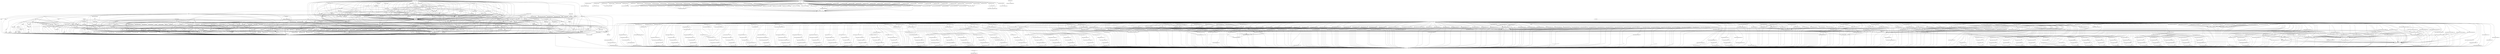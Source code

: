 digraph depends {
    node [shape=plaintext]
"angstrom-feed-configs" -> "opkg" [style=dotted]
"angstrom-packagegroup-boot" -> "angstrom-version"
"angstrom-packagegroup-boot" -> "packagegroup-boot"
"avahi-daemon" -> "base-files"
"avahi-daemon" -> "base-passwd"
"avahi-daemon" -> "libavahi-common3"
"avahi-daemon" -> "libavahi-core7"
"avahi-daemon" -> "libc6"
"avahi-daemon" -> "libcap2"
"avahi-daemon" -> "libdaemon0"
"avahi-daemon" -> "libdbus-1-3"
"avahi-daemon" -> "libexpat1"
"avahi-daemon" -> "libnss-mdns" [style=dotted]
"avahi-daemon" -> "shadow"
"avahi-utils" -> "libavahi-client3"
"avahi-utils" -> "libavahi-common3"
"avahi-utils" -> "libc6"
"bash" -> "base-files"
"bash" -> "libc6"
"bash" -> "libtinfo5"
"bash" -> "update-alternatives-opkg"
"bluez5" -> "libc6"
"bluez5" -> "libdbus-1-3"
"bluez5" -> "libglib-2.0-0"
"bluez5" -> "libreadline7"
"bluez5" -> "libudev1"
"busybox" -> "busybox-syslog" [style=dotted]
"busybox" -> "busybox-udhcpc" [style=dotted]
"busybox" -> "libc6"
"busybox" -> "update-alternatives-opkg"
"ca-certificates" -> "openssl"
"collectd" -> "iptables"
"collectd" -> "libatasmart4"
"collectd" -> "libc6"
"collectd" -> "libcap2"
"collectd" -> "libcrypto1.0.2"
"collectd" -> "libcurl4"
"collectd" -> "libltdl7"
"collectd" -> "libnetsnmp30"
"collectd" -> "libpcap1"
"collectd" -> "libsensors4"
"collectd" -> "libssl1.0.2"
"collectd" -> "libudev1"
"collectd" -> "libxml2"
"collectd" -> "libyajl2"
"collectd" -> "libz1"
"collectd" -> "rrdtool"
"coreutils" -> "libattr1"
"coreutils" -> "libc6"
"coreutils" -> "libcap2"
"coreutils" -> "libgmp10"
"coreutils" -> "update-alternatives-opkg"
"cpio" -> "libc6"
"cpio" -> "update-alternatives-opkg"
"cpufreq-tweaks" -> "cpufrequtils"
"cpufrequtils" -> "libc6"
"curl" -> "libc6"
"curl" -> "libcurl4"
"dbus-1" -> "base-files"
"dbus-1" -> "base-passwd"
"dbus-1" -> "libc6"
"dbus-1" -> "libdbus-1-3"
"dbus-1" -> "libexpat1"
"dbus-1" -> "libsystemd0"
"dbus-1" -> "libx11-6"
"dbus-1" -> "shadow"
"domoticz" -> "base-files"
"domoticz" -> "base-passwd"
"domoticz" -> "kernel-module-cdc-acm" [style=dotted]
"domoticz" -> "kernel-module-usbserial" [style=dotted]
"domoticz" -> "libc6"
"domoticz" -> "libcurl4"
"domoticz" -> "libusb-0.1-4"
"domoticz" -> "libz1"
"domoticz" -> "openzwave"
"domoticz" -> "python3" [style=dotted]
"domoticz" -> "shadow"
"dracut" -> "bash"
"dracut" -> "busybox" [style=dotted]
"dracut" -> "coreutils" [style=dotted]
"dracut" -> "cpio"
"dracut" -> "findutils"
"dracut" -> "kernel-modules" [style=dotted]
"dracut" -> "ldd"
"dracut" -> "libc6"
"dracut" -> "libkmod2"
"dracut" -> "systemd"
"dracut" -> "util-linux"
"dracut" -> "util-linux-blkid"
"dracut" -> "util-linux-getopt"
"e2fsprogs-e2fsck" -> "libblkid1"
"e2fsprogs-e2fsck" -> "libc6"
"e2fsprogs-e2fsck" -> "libcom-err2"
"e2fsprogs-e2fsck" -> "libe2p2"
"e2fsprogs-e2fsck" -> "libext2fs2"
"e2fsprogs-e2fsck" -> "libuuid1"
"e2fsprogs-resize2fs" -> "libc6"
"e2fsprogs-resize2fs" -> "libcom-err2"
"e2fsprogs-resize2fs" -> "libe2p2"
"e2fsprogs-resize2fs" -> "libext2fs2"
"findutils" -> "libc6"
"findutils" -> "update-alternatives-opkg"
"fixmac" -> "ranpwd"
"gptfdisk" -> "libc6"
"gptfdisk" -> "libgcc1"
"gptfdisk" -> "libncursesw5"
"gptfdisk" -> "libpopt0"
"gptfdisk" -> "libstdc++6"
"gptfdisk" -> "libtinfo5"
"gptfdisk" -> "libuuid1"
"htop" -> "libc6"
"htop" -> "libncursesw5"
"htop" -> "libtinfo5"
"htop" -> "ncurses-terminfo"
"iproute2-tc" -> "iptables"
"iproute2-tc" -> "libc6"
"iproute2-tc" -> "libelf1"
"iptables" -> "kernel-module-iptable-filter" [style=dotted]
"iptables" -> "kernel-module-iptable-nat" [style=dotted]
"iptables" -> "kernel-module-ip-tables" [style=dotted]
"iptables" -> "kernel-module-ipt-masquerade" [style=dotted]
"iptables" -> "kernel-module-nf-conntrack-ipv4" [style=dotted]
"iptables" -> "kernel-module-nf-conntrack" [style=dotted]
"iptables" -> "kernel-module-nf-defrag-ipv4" [style=dotted]
"iptables" -> "kernel-module-nf-nat" [style=dotted]
"iptables" -> "kernel-module-x-tables" [style=dotted]
"iptables" -> "libc6"
"iw" -> "libc6"
"iw" -> "libnl-3-200"
"iw" -> "libnl-genl-3-200"
"kernel-4.3.0" -> "kernel-image-4.3.0"
"kernel-image-4.3.0" -> "kernel-image-zimage-4.3.0"
"kernel" -> "kernel-4.3.0"
"kernel-module-ablk-helper-4.3.0" -> "kernel-4.3.0"
"kernel-module-ablk-helper-4.3.0" -> "kernel-module-cryptd-4.3.0"
"kernel-module-ac97-bus-4.3.0" -> "kernel-4.3.0"
"kernel-module-adutux-4.3.0" -> "kernel-4.3.0"
"kernel-module-adv7180-4.3.0" -> "kernel-4.3.0"
"kernel-module-adv7180-4.3.0" -> "kernel-module-media-4.3.0"
"kernel-module-adv7180-4.3.0" -> "kernel-module-v4l2-common-4.3.0"
"kernel-module-adv7180-4.3.0" -> "kernel-module-videodev-4.3.0"
"kernel-module-adv7511-4.3.0" -> "kernel-4.3.0"
"kernel-module-adxl34x-4.3.0" -> "kernel-4.3.0"
"kernel-module-adxl34x-i2c-4.3.0" -> "kernel-4.3.0"
"kernel-module-adxl34x-i2c-4.3.0" -> "kernel-module-adxl34x-4.3.0"
"kernel-module-adxl34x-spi-4.3.0" -> "kernel-4.3.0"
"kernel-module-adxl34x-spi-4.3.0" -> "kernel-module-adxl34x-4.3.0"
"kernel-module-aes-arm-4.3.0" -> "kernel-4.3.0"
"kernel-module-aes-arm-bs-4.3.0" -> "kernel-4.3.0"
"kernel-module-aes-arm-bs-4.3.0" -> "kernel-module-ablk-helper-4.3.0"
"kernel-module-aes-arm-bs-4.3.0" -> "kernel-module-aes-arm-4.3.0"
"kernel-module-aes-arm-ce-4.3.0" -> "kernel-4.3.0"
"kernel-module-aes-arm-ce-4.3.0" -> "kernel-module-ablk-helper-4.3.0"
"kernel-module-af-alg-4.3.0" -> "kernel-4.3.0"
"kernel-module-ah6-4.3.0" -> "kernel-4.3.0"
"kernel-module-ah6-4.3.0" -> "kernel-module-xfrm-algo-4.3.0"
"kernel-module-aircable-4.3.0" -> "kernel-4.3.0"
"kernel-module-aircable-4.3.0" -> "kernel-module-usbserial-4.3.0"
"kernel-module-algif-hash-4.3.0" -> "kernel-4.3.0"
"kernel-module-algif-hash-4.3.0" -> "kernel-module-af-alg-4.3.0"
"kernel-module-algif-skcipher-4.3.0" -> "kernel-4.3.0"
"kernel-module-algif-skcipher-4.3.0" -> "kernel-module-af-alg-4.3.0"
"kernel-module-ansi-cprng-4.3.0" -> "kernel-4.3.0"
"kernel-module-anubis-4.3.0" -> "kernel-4.3.0"
"kernel-module-appledisplay-4.3.0" -> "kernel-4.3.0"
"kernel-module-arc4-4.3.0" -> "kernel-4.3.0"
"kernel-module-ark3116-4.3.0" -> "kernel-4.3.0"
"kernel-module-ark3116-4.3.0" -> "kernel-module-usbserial-4.3.0"
"kernel-module-at91-adc-4.3.0" -> "kernel-4.3.0"
"kernel-module-at91-can-4.3.0" -> "kernel-4.3.0"
"kernel-module-atmel-aes-4.3.0" -> "kernel-4.3.0"
"kernel-module-atmel-sha-4.3.0" -> "kernel-4.3.0"
"kernel-module-atmel-ssc-4.3.0" -> "kernel-4.3.0"
"kernel-module-atmel-tdes-4.3.0" -> "kernel-4.3.0"
"kernel-module-belkin-sa-4.3.0" -> "kernel-4.3.0"
"kernel-module-belkin-sa-4.3.0" -> "kernel-module-usbserial-4.3.0"
"kernel-module-berlin2-adc-4.3.0" -> "kernel-4.3.0"
"kernel-module-blowfish-common-4.3.0" -> "kernel-4.3.0"
"kernel-module-blowfish-generic-4.3.0" -> "kernel-4.3.0"
"kernel-module-blowfish-generic-4.3.0" -> "kernel-module-blowfish-common-4.3.0"
"kernel-module-bluetooth-4.3.0" -> "kernel-4.3.0"
"kernel-module-bnep-4.3.0" -> "kernel-4.3.0"
"kernel-module-bnep-4.3.0" -> "kernel-module-bluetooth-4.3.0"
"kernel-module-brcmfmac-4.3.0" -> "kernel-4.3.0"
"kernel-module-brcmfmac-4.3.0" -> "kernel-module-brcmutil-4.3.0"
"kernel-module-brcmfmac-4.3.0" -> "kernel-module-cfg80211-4.3.0"
"kernel-module-brcmutil-4.3.0" -> "kernel-4.3.0"
"kernel-module-btbcm-4.3.0" -> "kernel-4.3.0"
"kernel-module-btbcm-4.3.0" -> "kernel-module-bluetooth-4.3.0"
"kernel-module-btintel-4.3.0" -> "kernel-4.3.0"
"kernel-module-btintel-4.3.0" -> "kernel-module-bluetooth-4.3.0"
"kernel-module-btmrvl-4.3.0" -> "kernel-4.3.0"
"kernel-module-btmrvl-4.3.0" -> "kernel-module-bluetooth-4.3.0"
"kernel-module-btmrvl-sdio-4.3.0" -> "kernel-4.3.0"
"kernel-module-btmrvl-sdio-4.3.0" -> "kernel-module-bluetooth-4.3.0"
"kernel-module-btmrvl-sdio-4.3.0" -> "kernel-module-btmrvl-4.3.0"
"kernel-module-btrtl-4.3.0" -> "kernel-4.3.0"
"kernel-module-btrtl-4.3.0" -> "kernel-module-bluetooth-4.3.0"
"kernel-module-btsdio-4.3.0" -> "kernel-4.3.0"
"kernel-module-btsdio-4.3.0" -> "kernel-module-bluetooth-4.3.0"
"kernel-module-btusb-4.3.0" -> "kernel-4.3.0"
"kernel-module-btusb-4.3.0" -> "kernel-module-bluetooth-4.3.0"
"kernel-module-btusb-4.3.0" -> "kernel-module-btbcm-4.3.0"
"kernel-module-btusb-4.3.0" -> "kernel-module-btintel-4.3.0"
"kernel-module-btusb-4.3.0" -> "kernel-module-btrtl-4.3.0"
"kernel-module-camellia-generic-4.3.0" -> "kernel-4.3.0"
"kernel-module-cast5-generic-4.3.0" -> "kernel-4.3.0"
"kernel-module-cast5-generic-4.3.0" -> "kernel-module-cast-common-4.3.0"
"kernel-module-cast6-generic-4.3.0" -> "kernel-4.3.0"
"kernel-module-cast6-generic-4.3.0" -> "kernel-module-cast-common-4.3.0"
"kernel-module-cast-common-4.3.0" -> "kernel-4.3.0"
"kernel-module-ccm-4.3.0" -> "kernel-4.3.0"
"kernel-module-cdc-acm-4.3.0" -> "kernel-4.3.0"
"kernel-module-cdc-wdm-4.3.0" -> "kernel-4.3.0"
"kernel-module-cfg80211-4.3.0" -> "kernel-4.3.0"
"kernel-module-ch341-4.3.0" -> "kernel-4.3.0"
"kernel-module-ch341-4.3.0" -> "kernel-module-usbserial-4.3.0"
"kernel-module-cifs-4.3.0" -> "kernel-4.3.0"
"kernel-module-clk-max77802-4.3.0" -> "kernel-4.3.0"
"kernel-module-clk-s2mps11-4.3.0" -> "kernel-4.3.0"
"kernel-module-cmac-4.3.0" -> "kernel-4.3.0"
"kernel-module-configfs-4.3.0" -> "kernel-4.3.0"
"kernel-module-cordic-4.3.0" -> "kernel-4.3.0"
"kernel-module-cp210x-4.3.0" -> "kernel-4.3.0"
"kernel-module-cp210x-4.3.0" -> "kernel-module-usbserial-4.3.0"
"kernel-module-cpu-notifier-error-inject-4.3.0" -> "kernel-4.3.0"
"kernel-module-cpu-notifier-error-inject-4.3.0" -> "kernel-module-notifier-error-inject-4.3.0"
"kernel-module-crc32-4.3.0" -> "kernel-4.3.0"
"kernel-module-crc7-4.3.0" -> "kernel-4.3.0"
"kernel-module-crc-ccitt-4.3.0" -> "kernel-4.3.0"
"kernel-module-crc-itu-t-4.3.0" -> "kernel-4.3.0"
"kernel-module-cros-ec-devs-4.3.0" -> "kernel-4.3.0"
"kernel-module-cros-ec-i2c-4.3.0" -> "kernel-4.3.0"
"kernel-module-cryptd-4.3.0" -> "kernel-4.3.0"
"kernel-module-ctr-4.3.0" -> "kernel-4.3.0"
"kernel-module-cts-4.3.0" -> "kernel-4.3.0"
"kernel-module-cyapatp-4.3.0" -> "kernel-4.3.0"
"kernel-module-cyapatp-4.3.0" -> "kernel-module-crc-itu-t-4.3.0"
"kernel-module-cyberjack-4.3.0" -> "kernel-4.3.0"
"kernel-module-cyberjack-4.3.0" -> "kernel-module-usbserial-4.3.0"
"kernel-module-cypress-cy7c63-4.3.0" -> "kernel-4.3.0"
"kernel-module-cypress-m8-4.3.0" -> "kernel-4.3.0"
"kernel-module-cypress-m8-4.3.0" -> "kernel-module-usbserial-4.3.0"
"kernel-module-cytherm-4.3.0" -> "kernel-4.3.0"
"kernel-module-davinci-wdt-4.3.0" -> "kernel-4.3.0"
"kernel-module-digi-acceleport-4.3.0" -> "kernel-4.3.0"
"kernel-module-digi-acceleport-4.3.0" -> "kernel-module-usbserial-4.3.0"
"kernel-module-drbg-4.3.0" -> "kernel-4.3.0"
"kernel-module-dwc2-4.3.0" -> "kernel-4.3.0"
"kernel-module-ecb-4.3.0" -> "kernel-4.3.0"
"kernel-module-echainiv-4.3.0" -> "kernel-4.3.0"
"kernel-module-ehci-msm-4.3.0" -> "kernel-4.3.0"
"kernel-module-ehset-4.3.0" -> "kernel-4.3.0"
"kernel-module-emi26-4.3.0" -> "kernel-4.3.0"
"kernel-module-emi62-4.3.0" -> "kernel-4.3.0"
"kernel-module-empeg-4.3.0" -> "kernel-4.3.0"
"kernel-module-empeg-4.3.0" -> "kernel-module-usbserial-4.3.0"
"kernel-module-encrypted-keys-4.3.0" -> "kernel-4.3.0"
"kernel-module-esp6-4.3.0" -> "kernel-4.3.0"
"kernel-module-esp6-4.3.0" -> "kernel-module-xfrm-algo-4.3.0"
"kernel-module-exynos-adc-4.3.0" -> "kernel-4.3.0"
"kernel-module-exynosdrm-4.3.0" -> "kernel-4.3.0"
"kernel-module-ezusb-4.3.0" -> "kernel-4.3.0"
"kernel-module-f81232-4.3.0" -> "kernel-4.3.0"
"kernel-module-f81232-4.3.0" -> "kernel-module-usbserial-4.3.0"
"kernel-module-fcrypt-4.3.0" -> "kernel-4.3.0"
"kernel-module-ftdi-elan-4.3.0" -> "kernel-4.3.0"
"kernel-module-ftdi-sio-4.3.0" -> "kernel-4.3.0"
"kernel-module-ftdi-sio-4.3.0" -> "kernel-module-usbserial-4.3.0"
"kernel-module-fuse-4.3.0" -> "kernel-4.3.0"
"kernel-module-gadgetfs-4.3.0" -> "kernel-4.3.0"
"kernel-module-garmin-gps-4.3.0" -> "kernel-4.3.0"
"kernel-module-garmin-gps-4.3.0" -> "kernel-module-usbserial-4.3.0"
"kernel-module-g-cdc-4.3.0" -> "kernel-4.3.0"
"kernel-module-g-cdc-4.3.0" -> "kernel-module-libcomposite-4.3.0"
"kernel-module-g-cdc-4.3.0" -> "kernel-module-u-ether-4.3.0"
"kernel-module-gcm-4.3.0" -> "kernel-4.3.0"
"kernel-module-g-ether-4.3.0" -> "kernel-4.3.0"
"kernel-module-g-ether-4.3.0" -> "kernel-module-libcomposite-4.3.0"
"kernel-module-g-ether-4.3.0" -> "kernel-module-u-ether-4.3.0"
"kernel-module-g-ether-4.3.0" -> "kernel-module-usb-f-rndis-4.3.0"
"kernel-module-gf128mul-4.3.0" -> "kernel-4.3.0"
"kernel-module-ghash-arm-ce-4.3.0" -> "kernel-4.3.0"
"kernel-module-ghash-arm-ce-4.3.0" -> "kernel-module-cryptd-4.3.0"
"kernel-module-ghash-generic-4.3.0" -> "kernel-4.3.0"
"kernel-module-ghash-generic-4.3.0" -> "kernel-module-gf128mul-4.3.0"
"kernel-module-governor-simpleondemand-4.3.0" -> "kernel-4.3.0"
"kernel-module-g-serial-4.3.0" -> "kernel-4.3.0"
"kernel-module-g-serial-4.3.0" -> "kernel-module-libcomposite-4.3.0"
"kernel-module-gspca-main-4.3.0" -> "kernel-4.3.0"
"kernel-module-gspca-main-4.3.0" -> "kernel-module-videodev-4.3.0"
"kernel-module-hci-uart-4.3.0" -> "kernel-4.3.0"
"kernel-module-hci-uart-4.3.0" -> "kernel-module-bluetooth-4.3.0"
"kernel-module-hci-uart-4.3.0" -> "kernel-module-btbcm-4.3.0"
"kernel-module-hci-uart-4.3.0" -> "kernel-module-btintel-4.3.0"
"kernel-module-hci-vhci-4.3.0" -> "kernel-4.3.0"
"kernel-module-hci-vhci-4.3.0" -> "kernel-module-bluetooth-4.3.0"
"kernel-module-hid-a4tech-4.3.0" -> "kernel-4.3.0"
"kernel-module-hid-apple-4.3.0" -> "kernel-4.3.0"
"kernel-module-hid-aureal-4.3.0" -> "kernel-4.3.0"
"kernel-module-hid-axff-4.3.0" -> "kernel-4.3.0"
"kernel-module-hid-belkin-4.3.0" -> "kernel-4.3.0"
"kernel-module-hid-betopff-4.3.0" -> "kernel-4.3.0"
"kernel-module-hid-cherry-4.3.0" -> "kernel-4.3.0"
"kernel-module-hid-chicony-4.3.0" -> "kernel-4.3.0"
"kernel-module-hid-cp2112-4.3.0" -> "kernel-4.3.0"
"kernel-module-hid-cypress-4.3.0" -> "kernel-4.3.0"
"kernel-module-hid-dr-4.3.0" -> "kernel-4.3.0"
"kernel-module-hid-elecom-4.3.0" -> "kernel-4.3.0"
"kernel-module-hid-elo-4.3.0" -> "kernel-4.3.0"
"kernel-module-hid-emsff-4.3.0" -> "kernel-4.3.0"
"kernel-module-hid-ezkey-4.3.0" -> "kernel-4.3.0"
"kernel-module-hid-gaff-4.3.0" -> "kernel-4.3.0"
"kernel-module-hid-generic-4.3.0" -> "kernel-4.3.0"
"kernel-module-hid-gyration-4.3.0" -> "kernel-4.3.0"
"kernel-module-hid-holtekff-4.3.0" -> "kernel-4.3.0"
"kernel-module-hid-holtek-kbd-4.3.0" -> "kernel-4.3.0"
"kernel-module-hid-holtek-mouse-4.3.0" -> "kernel-4.3.0"
"kernel-module-hid-icade-4.3.0" -> "kernel-4.3.0"
"kernel-module-hid-kensington-4.3.0" -> "kernel-4.3.0"
"kernel-module-hid-keytouch-4.3.0" -> "kernel-4.3.0"
"kernel-module-hid-kye-4.3.0" -> "kernel-4.3.0"
"kernel-module-hid-lcpower-4.3.0" -> "kernel-4.3.0"
"kernel-module-hid-lenovo-4.3.0" -> "kernel-4.3.0"
"kernel-module-hid-logitech-4.3.0" -> "kernel-4.3.0"
"kernel-module-hid-logitech-dj-4.3.0" -> "kernel-4.3.0"
"kernel-module-hid-logitech-hidpp-4.3.0" -> "kernel-4.3.0"
"kernel-module-hid-magicmouse-4.3.0" -> "kernel-4.3.0"
"kernel-module-hid-microsoft-4.3.0" -> "kernel-4.3.0"
"kernel-module-hid-monterey-4.3.0" -> "kernel-4.3.0"
"kernel-module-hid-multitouch-4.3.0" -> "kernel-4.3.0"
"kernel-module-hid-ntrig-4.3.0" -> "kernel-4.3.0"
"kernel-module-hid-ortek-4.3.0" -> "kernel-4.3.0"
"kernel-module-hidp-4.3.0" -> "kernel-4.3.0"
"kernel-module-hidp-4.3.0" -> "kernel-module-bluetooth-4.3.0"
"kernel-module-hid-penmount-4.3.0" -> "kernel-4.3.0"
"kernel-module-hid-petalynx-4.3.0" -> "kernel-4.3.0"
"kernel-module-hid-picolcd-4.3.0" -> "kernel-4.3.0"
"kernel-module-hid-pl-4.3.0" -> "kernel-4.3.0"
"kernel-module-hid-plantronics-4.3.0" -> "kernel-4.3.0"
"kernel-module-hid-primax-4.3.0" -> "kernel-4.3.0"
"kernel-module-hid-prodikeys-4.3.0" -> "kernel-4.3.0"
"kernel-module-hid-prodikeys-4.3.0" -> "kernel-module-snd-4.3.0"
"kernel-module-hid-prodikeys-4.3.0" -> "kernel-module-snd-rawmidi-4.3.0"
"kernel-module-hid-rmi-4.3.0" -> "kernel-4.3.0"
"kernel-module-hid-roccat-4.3.0" -> "kernel-4.3.0"
"kernel-module-hid-roccat-arvo-4.3.0" -> "kernel-4.3.0"
"kernel-module-hid-roccat-arvo-4.3.0" -> "kernel-module-hid-roccat-4.3.0"
"kernel-module-hid-roccat-arvo-4.3.0" -> "kernel-module-hid-roccat-common-4.3.0"
"kernel-module-hid-roccat-common-4.3.0" -> "kernel-4.3.0"
"kernel-module-hid-roccat-isku-4.3.0" -> "kernel-4.3.0"
"kernel-module-hid-roccat-isku-4.3.0" -> "kernel-module-hid-roccat-4.3.0"
"kernel-module-hid-roccat-isku-4.3.0" -> "kernel-module-hid-roccat-common-4.3.0"
"kernel-module-hid-roccat-kone-4.3.0" -> "kernel-4.3.0"
"kernel-module-hid-roccat-kone-4.3.0" -> "kernel-module-hid-roccat-4.3.0"
"kernel-module-hid-roccat-koneplus-4.3.0" -> "kernel-4.3.0"
"kernel-module-hid-roccat-koneplus-4.3.0" -> "kernel-module-hid-roccat-4.3.0"
"kernel-module-hid-roccat-koneplus-4.3.0" -> "kernel-module-hid-roccat-common-4.3.0"
"kernel-module-hid-roccat-konepure-4.3.0" -> "kernel-4.3.0"
"kernel-module-hid-roccat-konepure-4.3.0" -> "kernel-module-hid-roccat-4.3.0"
"kernel-module-hid-roccat-konepure-4.3.0" -> "kernel-module-hid-roccat-common-4.3.0"
"kernel-module-hid-roccat-kovaplus-4.3.0" -> "kernel-4.3.0"
"kernel-module-hid-roccat-kovaplus-4.3.0" -> "kernel-module-hid-roccat-4.3.0"
"kernel-module-hid-roccat-kovaplus-4.3.0" -> "kernel-module-hid-roccat-common-4.3.0"
"kernel-module-hid-roccat-lua-4.3.0" -> "kernel-4.3.0"
"kernel-module-hid-roccat-lua-4.3.0" -> "kernel-module-hid-roccat-common-4.3.0"
"kernel-module-hid-roccat-pyra-4.3.0" -> "kernel-4.3.0"
"kernel-module-hid-roccat-pyra-4.3.0" -> "kernel-module-hid-roccat-4.3.0"
"kernel-module-hid-roccat-pyra-4.3.0" -> "kernel-module-hid-roccat-common-4.3.0"
"kernel-module-hid-roccat-ryos-4.3.0" -> "kernel-4.3.0"
"kernel-module-hid-roccat-ryos-4.3.0" -> "kernel-module-hid-roccat-4.3.0"
"kernel-module-hid-roccat-ryos-4.3.0" -> "kernel-module-hid-roccat-common-4.3.0"
"kernel-module-hid-roccat-savu-4.3.0" -> "kernel-4.3.0"
"kernel-module-hid-roccat-savu-4.3.0" -> "kernel-module-hid-roccat-4.3.0"
"kernel-module-hid-roccat-savu-4.3.0" -> "kernel-module-hid-roccat-common-4.3.0"
"kernel-module-hid-saitek-4.3.0" -> "kernel-4.3.0"
"kernel-module-hid-samsung-4.3.0" -> "kernel-4.3.0"
"kernel-module-hid-sensor-hub-4.3.0" -> "kernel-4.3.0"
"kernel-module-hid-sjoy-4.3.0" -> "kernel-4.3.0"
"kernel-module-hid-sony-4.3.0" -> "kernel-4.3.0"
"kernel-module-hid-speedlink-4.3.0" -> "kernel-4.3.0"
"kernel-module-hid-steelseries-4.3.0" -> "kernel-4.3.0"
"kernel-module-hid-sunplus-4.3.0" -> "kernel-4.3.0"
"kernel-module-hid-thingm-4.3.0" -> "kernel-4.3.0"
"kernel-module-hid-tivo-4.3.0" -> "kernel-4.3.0"
"kernel-module-hid-tmff-4.3.0" -> "kernel-4.3.0"
"kernel-module-hid-topseed-4.3.0" -> "kernel-4.3.0"
"kernel-module-hid-twinhan-4.3.0" -> "kernel-4.3.0"
"kernel-module-hid-uclogic-4.3.0" -> "kernel-4.3.0"
"kernel-module-hid-waltop-4.3.0" -> "kernel-4.3.0"
"kernel-module-hid-wiimote-4.3.0" -> "kernel-4.3.0"
"kernel-module-hid-xinmo-4.3.0" -> "kernel-4.3.0"
"kernel-module-hid-zpff-4.3.0" -> "kernel-4.3.0"
"kernel-module-hid-zydacron-4.3.0" -> "kernel-4.3.0"
"kernel-module-highbank-cpufreq-4.3.0" -> "kernel-4.3.0"
"kernel-module-hwa-rc-4.3.0" -> "kernel-4.3.0"
"kernel-module-hwa-rc-4.3.0" -> "kernel-module-uwb-4.3.0"
"kernel-module-i1480-dfu-usb-4.3.0" -> "kernel-4.3.0"
"kernel-module-i1480-est-4.3.0" -> "kernel-4.3.0"
"kernel-module-i1480-est-4.3.0" -> "kernel-module-uwb-4.3.0"
"kernel-module-i2c-arb-gpio-challenge-4.3.0" -> "kernel-4.3.0"
"kernel-module-i2c-at91-4.3.0" -> "kernel-4.3.0"
"kernel-module-i2c-cros-ec-tunnel-4.3.0" -> "kernel-4.3.0"
"kernel-module-i2c-digicolor-4.3.0" -> "kernel-4.3.0"
"kernel-module-i2c-gpio-4.3.0" -> "kernel-4.3.0"
"kernel-module-idmouse-4.3.0" -> "kernel-4.3.0"
"kernel-module-input-leds-4.3.0" -> "kernel-4.3.0"
"kernel-module-io-edgeport-4.3.0" -> "kernel-4.3.0"
"kernel-module-io-edgeport-4.3.0" -> "kernel-module-usbserial-4.3.0"
"kernel-module-io-ti-4.3.0" -> "kernel-4.3.0"
"kernel-module-io-ti-4.3.0" -> "kernel-module-usbserial-4.3.0"
"kernel-module-iowarrior-4.3.0" -> "kernel-4.3.0"
"kernel-module-ip6-tunnel-4.3.0" -> "kernel-4.3.0"
"kernel-module-ip6-tunnel-4.3.0" -> "kernel-module-tunnel6-4.3.0"
"kernel-module-ipaq-4.3.0" -> "kernel-4.3.0"
"kernel-module-ipaq-4.3.0" -> "kernel-module-usbserial-4.3.0"
"kernel-module-ipcomp6-4.3.0" -> "kernel-4.3.0"
"kernel-module-ipcomp6-4.3.0" -> "kernel-module-xfrm6-tunnel-4.3.0"
"kernel-module-ipcomp6-4.3.0" -> "kernel-module-xfrm-ipcomp-4.3.0"
"kernel-module-ipw-4.3.0" -> "kernel-4.3.0"
"kernel-module-ipw-4.3.0" -> "kernel-module-usbserial-4.3.0"
"kernel-module-ipw-4.3.0" -> "kernel-module-usb-wwan-4.3.0"
"kernel-module-ir-usb-4.3.0" -> "kernel-4.3.0"
"kernel-module-ir-usb-4.3.0" -> "kernel-module-usbserial-4.3.0"
"kernel-module-isight-firmware-4.3.0" -> "kernel-4.3.0"
"kernel-module-iuu-phoenix-4.3.0" -> "kernel-4.3.0"
"kernel-module-iuu-phoenix-4.3.0" -> "kernel-module-usbserial-4.3.0"
"kernel-module-jitterentropy-rng-4.3.0" -> "kernel-4.3.0"
"kernel-module-keyspan-4.3.0" -> "kernel-4.3.0"
"kernel-module-keyspan-4.3.0" -> "kernel-module-ezusb-4.3.0"
"kernel-module-keyspan-4.3.0" -> "kernel-module-usbserial-4.3.0"
"kernel-module-keyspan-pda-4.3.0" -> "kernel-4.3.0"
"kernel-module-keyspan-pda-4.3.0" -> "kernel-module-ezusb-4.3.0"
"kernel-module-keyspan-pda-4.3.0" -> "kernel-module-usbserial-4.3.0"
"kernel-module-khazad-4.3.0" -> "kernel-4.3.0"
"kernel-module-kl5kusb105-4.3.0" -> "kernel-4.3.0"
"kernel-module-kl5kusb105-4.3.0" -> "kernel-module-usbserial-4.3.0"
"kernel-module-kobil-sct-4.3.0" -> "kernel-4.3.0"
"kernel-module-kobil-sct-4.3.0" -> "kernel-module-usbserial-4.3.0"
"kernel-module-ldusb-4.3.0" -> "kernel-4.3.0"
"kernel-module-legousbtower-4.3.0" -> "kernel-4.3.0"
"kernel-module-libcomposite-4.3.0" -> "kernel-4.3.0"
"kernel-module-libcomposite-4.3.0" -> "kernel-module-configfs-4.3.0"
"kernel-module-libcrc32c-4.3.0" -> "kernel-4.3.0"
"kernel-module-lrw-4.3.0" -> "kernel-4.3.0"
"kernel-module-lrw-4.3.0" -> "kernel-module-gf128mul-4.3.0"
"kernel-module-lz4-4.3.0" -> "kernel-4.3.0"
"kernel-module-lz4-4.3.0" -> "kernel-module-lz4-compress-4.3.0"
"kernel-module-lz4-compress-4.3.0" -> "kernel-4.3.0"
"kernel-module-lz4hc-4.3.0" -> "kernel-4.3.0"
"kernel-module-lz4hc-4.3.0" -> "kernel-module-lz4hc-compress-4.3.0"
"kernel-module-lz4hc-compress-4.3.0" -> "kernel-4.3.0"
"kernel-module-mac80211-4.3.0" -> "kernel-4.3.0"
"kernel-module-mac80211-4.3.0" -> "kernel-module-cfg80211-4.3.0"
"kernel-module-mac80211-hwsim-4.3.0" -> "kernel-4.3.0"
"kernel-module-mac80211-hwsim-4.3.0" -> "kernel-module-cfg80211-4.3.0"
"kernel-module-mac80211-hwsim-4.3.0" -> "kernel-module-mac80211-4.3.0"
"kernel-module-max14577-4.3.0" -> "kernel-4.3.0"
"kernel-module-max14577-charger-4.3.0" -> "kernel-4.3.0"
"kernel-module-max17040-battery-4.3.0" -> "kernel-4.3.0"
"kernel-module-max17042-battery-4.3.0" -> "kernel-4.3.0"
"kernel-module-max77693-4.3.0" -> "kernel-4.3.0"
"kernel-module-max77693-charger-4.3.0" -> "kernel-4.3.0"
"kernel-module-max77802-4.3.0" -> "kernel-4.3.0"
"kernel-module-mct-u232-4.3.0" -> "kernel-4.3.0"
"kernel-module-mct-u232-4.3.0" -> "kernel-module-usbserial-4.3.0"
"kernel-module-md4-4.3.0" -> "kernel-4.3.0"
"kernel-module-mdc800-4.3.0" -> "kernel-4.3.0"
"kernel-module-media-4.3.0" -> "kernel-4.3.0"
"kernel-module-metro-usb-4.3.0" -> "kernel-4.3.0"
"kernel-module-metro-usb-4.3.0" -> "kernel-module-usbserial-4.3.0"
"kernel-module-michael-mic-4.3.0" -> "kernel-4.3.0"
"kernel-module-microtek-4.3.0" -> "kernel-4.3.0"
"kernel-module-mip6-4.3.0" -> "kernel-4.3.0"
"kernel-module-ml86v7667-4.3.0" -> "kernel-4.3.0"
"kernel-module-ml86v7667-4.3.0" -> "kernel-module-v4l2-common-4.3.0"
"kernel-module-ml86v7667-4.3.0" -> "kernel-module-videodev-4.3.0"
"kernel-module-mos7720-4.3.0" -> "kernel-4.3.0"
"kernel-module-mos7720-4.3.0" -> "kernel-module-usbserial-4.3.0"
"kernel-module-mos7840-4.3.0" -> "kernel-4.3.0"
"kernel-module-mos7840-4.3.0" -> "kernel-module-usbserial-4.3.0"
"kernel-module-mwifiex-4.3.0" -> "kernel-4.3.0"
"kernel-module-mwifiex-4.3.0" -> "kernel-module-cfg80211-4.3.0"
"kernel-module-mwifiex-sdio-4.3.0" -> "kernel-4.3.0"
"kernel-module-mwifiex-sdio-4.3.0" -> "kernel-module-mwifiex-4.3.0"
"kernel-module-mxuport-4.3.0" -> "kernel-4.3.0"
"kernel-module-mxuport-4.3.0" -> "kernel-module-usbserial-4.3.0"
"kernel-module-navman-4.3.0" -> "kernel-4.3.0"
"kernel-module-navman-4.3.0" -> "kernel-module-usbserial-4.3.0"
"kernel-module-notifier-error-inject-4.3.0" -> "kernel-4.3.0"
"kernel-module-nouveau-4.3.0" -> "kernel-4.3.0"
"kernel-module-nouveau-4.3.0" -> "kernel-module-ttm-4.3.0"
"kernel-module-ntc-thermistor-4.3.0" -> "kernel-4.3.0"
"kernel-module-nxp-ptn3460-4.3.0" -> "kernel-4.3.0"
"kernel-module-ohci-exynos-4.3.0" -> "kernel-4.3.0"
"kernel-module-omninet-4.3.0" -> "kernel-4.3.0"
"kernel-module-omninet-4.3.0" -> "kernel-module-usbserial-4.3.0"
"kernel-module-opticon-4.3.0" -> "kernel-4.3.0"
"kernel-module-opticon-4.3.0" -> "kernel-module-usbserial-4.3.0"
"kernel-module-option-4.3.0" -> "kernel-4.3.0"
"kernel-module-option-4.3.0" -> "kernel-module-usbserial-4.3.0"
"kernel-module-option-4.3.0" -> "kernel-module-usb-wwan-4.3.0"
"kernel-module-oti6858-4.3.0" -> "kernel-4.3.0"
"kernel-module-oti6858-4.3.0" -> "kernel-module-usbserial-4.3.0"
"kernel-module-panel-samsung-s6e8aa0-4.3.0" -> "kernel-4.3.0"
"kernel-module-parade-ps8622-4.3.0" -> "kernel-4.3.0"
"kernel-module-pcbc-4.3.0" -> "kernel-4.3.0"
"kernel-module-pcrypt-4.3.0" -> "kernel-4.3.0"
"kernel-module-phy-am335x-4.3.0" -> "kernel-4.3.0"
"kernel-module-phy-am335x-4.3.0" -> "kernel-module-phy-am335x-control-4.3.0"
"kernel-module-phy-am335x-control-4.3.0" -> "kernel-4.3.0"
"kernel-module-phy-exynos-usb2-4.3.0" -> "kernel-4.3.0"
"kernel-module-phy-msm-usb-4.3.0" -> "kernel-4.3.0"
"kernel-module-phy-qcom-apq8064-sata-4.3.0" -> "kernel-4.3.0"
"kernel-module-phy-rcar-gen2-4.3.0" -> "kernel-4.3.0"
"kernel-module-phy-rcar-usb-4.3.0" -> "kernel-4.3.0"
"kernel-module-phy-rockchip-usb-4.3.0" -> "kernel-4.3.0"
"kernel-module-pl2303-4.3.0" -> "kernel-4.3.0"
"kernel-module-pl2303-4.3.0" -> "kernel-module-usbserial-4.3.0"
"kernel-module-platform-lcd-4.3.0" -> "kernel-4.3.0"
"kernel-module-pm-notifier-error-inject-4.3.0" -> "kernel-4.3.0"
"kernel-module-pm-notifier-error-inject-4.3.0" -> "kernel-module-notifier-error-inject-4.3.0"
"kernel-module-pwm-atmel-4.3.0" -> "kernel-4.3.0"
"kernel-module-pwm-atmel-tcb-4.3.0" -> "kernel-4.3.0"
"kernel-module-pwm-regulator-4.3.0" -> "kernel-4.3.0"
"kernel-module-pwm-rockchip-4.3.0" -> "kernel-4.3.0"
"kernel-module-pwm-samsung-4.3.0" -> "kernel-4.3.0"
"kernel-module-pwm-sti-4.3.0" -> "kernel-4.3.0"
"kernel-module-pxa168-eth-4.3.0" -> "kernel-4.3.0"
"kernel-module-qcaux-4.3.0" -> "kernel-4.3.0"
"kernel-module-qcaux-4.3.0" -> "kernel-module-usbserial-4.3.0"
"kernel-module-qcserial-4.3.0" -> "kernel-4.3.0"
"kernel-module-qcserial-4.3.0" -> "kernel-module-usbserial-4.3.0"
"kernel-module-qcserial-4.3.0" -> "kernel-module-usb-wwan-4.3.0"
"kernel-module-qt1070-4.3.0" -> "kernel-4.3.0"
"kernel-module-quatech2-4.3.0" -> "kernel-4.3.0"
"kernel-module-quatech2-4.3.0" -> "kernel-module-usbserial-4.3.0"
"kernel-module-r8152-4.3.0" -> "kernel-4.3.0"
"kernel-module-r8723bs-4.3.0" -> "kernel-4.3.0"
"kernel-module-r8723bs-4.3.0" -> "kernel-module-cfg80211-4.3.0"
"kernel-module-r8a66597-hcd-4.3.0" -> "kernel-4.3.0"
"kernel-module-rcar-du-drm-4.3.0" -> "kernel-4.3.0"
"kernel-module-rcar-vin-4.3.0" -> "kernel-4.3.0"
"kernel-module-rcar-vin-4.3.0" -> "kernel-module-soc-camera-4.3.0"
"kernel-module-rcar-vin-4.3.0" -> "kernel-module-soc-mediabus-4.3.0"
"kernel-module-rcar-vin-4.3.0" -> "kernel-module-soc-scale-crop-4.3.0"
"kernel-module-rcar-vin-4.3.0" -> "kernel-module-v4l2-common-4.3.0"
"kernel-module-rcar-vin-4.3.0" -> "kernel-module-videobuf2-core-4.3.0"
"kernel-module-rcar-vin-4.3.0" -> "kernel-module-videobuf2-dma-contig-4.3.0"
"kernel-module-rcar-vin-4.3.0" -> "kernel-module-videodev-4.3.0"
"kernel-module-regmap-spi-4.3.0" -> "kernel-4.3.0"
"kernel-module-renesas-usbhs-4.3.0" -> "kernel-4.3.0"
"kernel-module-rfcomm-4.3.0" -> "kernel-4.3.0"
"kernel-module-rfcomm-4.3.0" -> "kernel-module-bluetooth-4.3.0"
"kernel-module-rio500-4.3.0" -> "kernel-4.3.0"
"kernel-module-rmd128-4.3.0" -> "kernel-4.3.0"
"kernel-module-rmd160-4.3.0" -> "kernel-4.3.0"
"kernel-module-rmd256-4.3.0" -> "kernel-4.3.0"
"kernel-module-rmd320-4.3.0" -> "kernel-4.3.0"
"kernel-module-rpcsec-gss-krb5-4.3.0" -> "kernel-4.3.0"
"kernel-module-rt2800lib-4.3.0" -> "kernel-4.3.0"
"kernel-module-rt2800lib-4.3.0" -> "kernel-module-crc-ccitt-4.3.0"
"kernel-module-rt2800lib-4.3.0" -> "kernel-module-mac80211-4.3.0"
"kernel-module-rt2800lib-4.3.0" -> "kernel-module-rt2x00lib-4.3.0"
"kernel-module-rt2800usb-4.3.0" -> "kernel-4.3.0"
"kernel-module-rt2800usb-4.3.0" -> "kernel-module-rt2800lib-4.3.0"
"kernel-module-rt2800usb-4.3.0" -> "kernel-module-rt2x00lib-4.3.0"
"kernel-module-rt2800usb-4.3.0" -> "kernel-module-rt2x00usb-4.3.0"
"kernel-module-rt2x00lib-4.3.0" -> "kernel-4.3.0"
"kernel-module-rt2x00lib-4.3.0" -> "kernel-module-cfg80211-4.3.0"
"kernel-module-rt2x00lib-4.3.0" -> "kernel-module-mac80211-4.3.0"
"kernel-module-rt2x00usb-4.3.0" -> "kernel-4.3.0"
"kernel-module-rt2x00usb-4.3.0" -> "kernel-module-mac80211-4.3.0"
"kernel-module-rt2x00usb-4.3.0" -> "kernel-module-rt2x00lib-4.3.0"
"kernel-module-rtc-at91rm9200-4.3.0" -> "kernel-4.3.0"
"kernel-module-rtc-at91sam9-4.3.0" -> "kernel-4.3.0"
"kernel-module-rtc-digicolor-4.3.0" -> "kernel-4.3.0"
"kernel-module-rtc-hym8563-4.3.0" -> "kernel-4.3.0"
"kernel-module-rtc-max77802-4.3.0" -> "kernel-4.3.0"
"kernel-module-rtc-rk808-4.3.0" -> "kernel-4.3.0"
"kernel-module-rtc-rs5c372-4.3.0" -> "kernel-4.3.0"
"kernel-module-rtc-rx8581-4.3.0" -> "kernel-4.3.0"
"kernel-module-rtc-s35390a-4.3.0" -> "kernel-4.3.0"
"kernel-module-rtc-s3c-4.3.0" -> "kernel-4.3.0"
"kernel-module-rtc-s5m-4.3.0" -> "kernel-4.3.0"
"kernel-module-rtl8187-4.3.0" -> "kernel-4.3.0"
"kernel-module-rtl8187-4.3.0" -> "kernel-module-cfg80211-4.3.0"
"kernel-module-rtl8187-4.3.0" -> "kernel-module-mac80211-4.3.0"
"kernel-module-rtl8192c-common-4.3.0" -> "kernel-4.3.0"
"kernel-module-rtl8192c-common-4.3.0" -> "kernel-module-rtlwifi-4.3.0"
"kernel-module-rtl8192cu-4.3.0" -> "kernel-4.3.0"
"kernel-module-rtl8192cu-4.3.0" -> "kernel-module-mac80211-4.3.0"
"kernel-module-rtl8192cu-4.3.0" -> "kernel-module-rtl8192c-common-4.3.0"
"kernel-module-rtl8192cu-4.3.0" -> "kernel-module-rtl-usb-4.3.0"
"kernel-module-rtl8192cu-4.3.0" -> "kernel-module-rtlwifi-4.3.0"
"kernel-module-rtl-usb-4.3.0" -> "kernel-4.3.0"
"kernel-module-rtl-usb-4.3.0" -> "kernel-module-mac80211-4.3.0"
"kernel-module-rtl-usb-4.3.0" -> "kernel-module-rtlwifi-4.3.0"
"kernel-module-rtlwifi-4.3.0" -> "kernel-4.3.0"
"kernel-module-rtlwifi-4.3.0" -> "kernel-module-cfg80211-4.3.0"
"kernel-module-rtlwifi-4.3.0" -> "kernel-module-mac80211-4.3.0"
"kernel-module-safe-serial-4.3.0" -> "kernel-4.3.0"
"kernel-module-safe-serial-4.3.0" -> "kernel-module-usbserial-4.3.0"
"kernel-module-salsa20-generic-4.3.0" -> "kernel-4.3.0"
"kernel-module-sch-cake-4.3.0" -> "kernel-4.3.0"
"kernel-module-seed-4.3.0" -> "kernel-4.3.0"
"kernel-module-seqiv-4.3.0" -> "kernel-4.3.0"
"kernel-module-serpent-generic-4.3.0" -> "kernel-4.3.0"
"kernel-module-sha1-arm-4.3.0" -> "kernel-4.3.0"
"kernel-module-sha1-arm-ce-4.3.0" -> "kernel-4.3.0"
"kernel-module-sha1-arm-ce-4.3.0" -> "kernel-module-sha1-arm-4.3.0"
"kernel-module-sha1-arm-neon-4.3.0" -> "kernel-4.3.0"
"kernel-module-sha1-arm-neon-4.3.0" -> "kernel-module-sha1-arm-4.3.0"
"kernel-module-sha256-arm-4.3.0" -> "kernel-4.3.0"
"kernel-module-sha256-generic-4.3.0" -> "kernel-4.3.0"
"kernel-module-sha2-arm-ce-4.3.0" -> "kernel-4.3.0"
"kernel-module-sha2-arm-ce-4.3.0" -> "kernel-module-sha256-arm-4.3.0"
"kernel-module-sha512-arm-4.3.0" -> "kernel-4.3.0"
"kernel-module-sha512-generic-4.3.0" -> "kernel-4.3.0"
"kernel-module-sierra-4.3.0" -> "kernel-4.3.0"
"kernel-module-sierra-4.3.0" -> "kernel-module-usbserial-4.3.0"
"kernel-module-sisusbvga-4.3.0" -> "kernel-4.3.0"
"kernel-modules" -> "kernel-module-ablk-helper-4.3.0"
"kernel-modules" -> "kernel-module-ac97-bus-4.3.0"
"kernel-modules" -> "kernel-module-adutux-4.3.0"
"kernel-modules" -> "kernel-module-adv7180-4.3.0"
"kernel-modules" -> "kernel-module-adv7511-4.3.0"
"kernel-modules" -> "kernel-module-adxl34x-4.3.0"
"kernel-modules" -> "kernel-module-adxl34x-i2c-4.3.0"
"kernel-modules" -> "kernel-module-adxl34x-spi-4.3.0"
"kernel-modules" -> "kernel-module-aes-arm-4.3.0"
"kernel-modules" -> "kernel-module-aes-arm-bs-4.3.0"
"kernel-modules" -> "kernel-module-aes-arm-ce-4.3.0"
"kernel-modules" -> "kernel-module-af-alg-4.3.0"
"kernel-modules" -> "kernel-module-ah6-4.3.0"
"kernel-modules" -> "kernel-module-aircable-4.3.0"
"kernel-modules" -> "kernel-module-algif-hash-4.3.0"
"kernel-modules" -> "kernel-module-algif-skcipher-4.3.0"
"kernel-modules" -> "kernel-module-ansi-cprng-4.3.0"
"kernel-modules" -> "kernel-module-anubis-4.3.0"
"kernel-modules" -> "kernel-module-appledisplay-4.3.0"
"kernel-modules" -> "kernel-module-arc4-4.3.0"
"kernel-modules" -> "kernel-module-ark3116-4.3.0"
"kernel-modules" -> "kernel-module-at91-adc-4.3.0"
"kernel-modules" -> "kernel-module-at91-can-4.3.0"
"kernel-modules" -> "kernel-module-atmel-aes-4.3.0"
"kernel-modules" -> "kernel-module-atmel-sha-4.3.0"
"kernel-modules" -> "kernel-module-atmel-ssc-4.3.0"
"kernel-modules" -> "kernel-module-atmel-tdes-4.3.0"
"kernel-modules" -> "kernel-module-belkin-sa-4.3.0"
"kernel-modules" -> "kernel-module-berlin2-adc-4.3.0"
"kernel-modules" -> "kernel-module-blowfish-common-4.3.0"
"kernel-modules" -> "kernel-module-blowfish-generic-4.3.0"
"kernel-modules" -> "kernel-module-bluetooth-4.3.0"
"kernel-modules" -> "kernel-module-bnep-4.3.0"
"kernel-modules" -> "kernel-module-brcmfmac-4.3.0"
"kernel-modules" -> "kernel-module-brcmutil-4.3.0"
"kernel-modules" -> "kernel-module-btbcm-4.3.0"
"kernel-modules" -> "kernel-module-btintel-4.3.0"
"kernel-modules" -> "kernel-module-btmrvl-4.3.0"
"kernel-modules" -> "kernel-module-btmrvl-sdio-4.3.0"
"kernel-modules" -> "kernel-module-btrtl-4.3.0"
"kernel-modules" -> "kernel-module-btsdio-4.3.0"
"kernel-modules" -> "kernel-module-btusb-4.3.0"
"kernel-modules" -> "kernel-module-camellia-generic-4.3.0"
"kernel-modules" -> "kernel-module-cast5-generic-4.3.0"
"kernel-modules" -> "kernel-module-cast6-generic-4.3.0"
"kernel-modules" -> "kernel-module-cast-common-4.3.0"
"kernel-modules" -> "kernel-module-ccm-4.3.0"
"kernel-modules" -> "kernel-module-cdc-acm-4.3.0"
"kernel-modules" -> "kernel-module-cdc-wdm-4.3.0"
"kernel-modules" -> "kernel-module-cfg80211-4.3.0"
"kernel-modules" -> "kernel-module-ch341-4.3.0"
"kernel-modules" -> "kernel-module-cifs-4.3.0"
"kernel-modules" -> "kernel-module-clk-max77802-4.3.0"
"kernel-modules" -> "kernel-module-clk-s2mps11-4.3.0"
"kernel-modules" -> "kernel-module-cmac-4.3.0"
"kernel-modules" -> "kernel-module-configfs-4.3.0"
"kernel-modules" -> "kernel-module-cordic-4.3.0"
"kernel-modules" -> "kernel-module-cp210x-4.3.0"
"kernel-modules" -> "kernel-module-cpu-notifier-error-inject-4.3.0"
"kernel-modules" -> "kernel-module-crc32-4.3.0"
"kernel-modules" -> "kernel-module-crc7-4.3.0"
"kernel-modules" -> "kernel-module-crc-ccitt-4.3.0"
"kernel-modules" -> "kernel-module-crc-itu-t-4.3.0"
"kernel-modules" -> "kernel-module-cros-ec-devs-4.3.0"
"kernel-modules" -> "kernel-module-cros-ec-i2c-4.3.0"
"kernel-modules" -> "kernel-module-cryptd-4.3.0"
"kernel-modules" -> "kernel-module-ctr-4.3.0"
"kernel-modules" -> "kernel-module-cts-4.3.0"
"kernel-modules" -> "kernel-module-cyapatp-4.3.0"
"kernel-modules" -> "kernel-module-cyberjack-4.3.0"
"kernel-modules" -> "kernel-module-cypress-cy7c63-4.3.0"
"kernel-modules" -> "kernel-module-cypress-m8-4.3.0"
"kernel-modules" -> "kernel-module-cytherm-4.3.0"
"kernel-modules" -> "kernel-module-davinci-wdt-4.3.0"
"kernel-modules" -> "kernel-module-digi-acceleport-4.3.0"
"kernel-modules" -> "kernel-module-drbg-4.3.0"
"kernel-modules" -> "kernel-module-dwc2-4.3.0"
"kernel-modules" -> "kernel-module-ecb-4.3.0"
"kernel-modules" -> "kernel-module-echainiv-4.3.0"
"kernel-modules" -> "kernel-module-ehci-msm-4.3.0"
"kernel-modules" -> "kernel-module-ehset-4.3.0"
"kernel-modules" -> "kernel-module-emi26-4.3.0"
"kernel-modules" -> "kernel-module-emi62-4.3.0"
"kernel-modules" -> "kernel-module-empeg-4.3.0"
"kernel-modules" -> "kernel-module-encrypted-keys-4.3.0"
"kernel-modules" -> "kernel-module-esp6-4.3.0"
"kernel-modules" -> "kernel-module-exynos-adc-4.3.0"
"kernel-modules" -> "kernel-module-exynosdrm-4.3.0"
"kernel-modules" -> "kernel-module-ezusb-4.3.0"
"kernel-modules" -> "kernel-module-f81232-4.3.0"
"kernel-modules" -> "kernel-module-fcrypt-4.3.0"
"kernel-modules" -> "kernel-module-ftdi-elan-4.3.0"
"kernel-modules" -> "kernel-module-ftdi-sio-4.3.0"
"kernel-modules" -> "kernel-module-fuse-4.3.0"
"kernel-modules" -> "kernel-module-gadgetfs-4.3.0"
"kernel-modules" -> "kernel-module-garmin-gps-4.3.0"
"kernel-modules" -> "kernel-module-g-cdc-4.3.0"
"kernel-modules" -> "kernel-module-gcm-4.3.0"
"kernel-modules" -> "kernel-module-g-ether-4.3.0"
"kernel-modules" -> "kernel-module-gf128mul-4.3.0"
"kernel-modules" -> "kernel-module-ghash-arm-ce-4.3.0"
"kernel-modules" -> "kernel-module-ghash-generic-4.3.0"
"kernel-modules" -> "kernel-module-governor-simpleondemand-4.3.0"
"kernel-modules" -> "kernel-module-g-serial-4.3.0"
"kernel-modules" -> "kernel-module-gspca-main-4.3.0"
"kernel-modules" -> "kernel-module-hci-uart-4.3.0"
"kernel-modules" -> "kernel-module-hci-vhci-4.3.0"
"kernel-modules" -> "kernel-module-hid-a4tech-4.3.0"
"kernel-modules" -> "kernel-module-hid-apple-4.3.0"
"kernel-modules" -> "kernel-module-hid-aureal-4.3.0"
"kernel-modules" -> "kernel-module-hid-axff-4.3.0"
"kernel-modules" -> "kernel-module-hid-belkin-4.3.0"
"kernel-modules" -> "kernel-module-hid-betopff-4.3.0"
"kernel-modules" -> "kernel-module-hid-cherry-4.3.0"
"kernel-modules" -> "kernel-module-hid-chicony-4.3.0"
"kernel-modules" -> "kernel-module-hid-cp2112-4.3.0"
"kernel-modules" -> "kernel-module-hid-cypress-4.3.0"
"kernel-modules" -> "kernel-module-hid-dr-4.3.0"
"kernel-modules" -> "kernel-module-hid-elecom-4.3.0"
"kernel-modules" -> "kernel-module-hid-elo-4.3.0"
"kernel-modules" -> "kernel-module-hid-emsff-4.3.0"
"kernel-modules" -> "kernel-module-hid-ezkey-4.3.0"
"kernel-modules" -> "kernel-module-hid-gaff-4.3.0"
"kernel-modules" -> "kernel-module-hid-generic-4.3.0"
"kernel-modules" -> "kernel-module-hid-gyration-4.3.0"
"kernel-modules" -> "kernel-module-hid-holtekff-4.3.0"
"kernel-modules" -> "kernel-module-hid-holtek-kbd-4.3.0"
"kernel-modules" -> "kernel-module-hid-holtek-mouse-4.3.0"
"kernel-modules" -> "kernel-module-hid-icade-4.3.0"
"kernel-modules" -> "kernel-module-hid-kensington-4.3.0"
"kernel-modules" -> "kernel-module-hid-keytouch-4.3.0"
"kernel-modules" -> "kernel-module-hid-kye-4.3.0"
"kernel-modules" -> "kernel-module-hid-lcpower-4.3.0"
"kernel-modules" -> "kernel-module-hid-lenovo-4.3.0"
"kernel-modules" -> "kernel-module-hid-logitech-4.3.0"
"kernel-modules" -> "kernel-module-hid-logitech-dj-4.3.0"
"kernel-modules" -> "kernel-module-hid-logitech-hidpp-4.3.0"
"kernel-modules" -> "kernel-module-hid-magicmouse-4.3.0"
"kernel-modules" -> "kernel-module-hid-microsoft-4.3.0"
"kernel-modules" -> "kernel-module-hid-monterey-4.3.0"
"kernel-modules" -> "kernel-module-hid-multitouch-4.3.0"
"kernel-modules" -> "kernel-module-hid-ntrig-4.3.0"
"kernel-modules" -> "kernel-module-hid-ortek-4.3.0"
"kernel-modules" -> "kernel-module-hidp-4.3.0"
"kernel-modules" -> "kernel-module-hid-penmount-4.3.0"
"kernel-modules" -> "kernel-module-hid-petalynx-4.3.0"
"kernel-modules" -> "kernel-module-hid-picolcd-4.3.0"
"kernel-modules" -> "kernel-module-hid-pl-4.3.0"
"kernel-modules" -> "kernel-module-hid-plantronics-4.3.0"
"kernel-modules" -> "kernel-module-hid-primax-4.3.0"
"kernel-modules" -> "kernel-module-hid-prodikeys-4.3.0"
"kernel-modules" -> "kernel-module-hid-rmi-4.3.0"
"kernel-modules" -> "kernel-module-hid-roccat-4.3.0"
"kernel-modules" -> "kernel-module-hid-roccat-arvo-4.3.0"
"kernel-modules" -> "kernel-module-hid-roccat-common-4.3.0"
"kernel-modules" -> "kernel-module-hid-roccat-isku-4.3.0"
"kernel-modules" -> "kernel-module-hid-roccat-kone-4.3.0"
"kernel-modules" -> "kernel-module-hid-roccat-koneplus-4.3.0"
"kernel-modules" -> "kernel-module-hid-roccat-konepure-4.3.0"
"kernel-modules" -> "kernel-module-hid-roccat-kovaplus-4.3.0"
"kernel-modules" -> "kernel-module-hid-roccat-lua-4.3.0"
"kernel-modules" -> "kernel-module-hid-roccat-pyra-4.3.0"
"kernel-modules" -> "kernel-module-hid-roccat-ryos-4.3.0"
"kernel-modules" -> "kernel-module-hid-roccat-savu-4.3.0"
"kernel-modules" -> "kernel-module-hid-saitek-4.3.0"
"kernel-modules" -> "kernel-module-hid-samsung-4.3.0"
"kernel-modules" -> "kernel-module-hid-sensor-hub-4.3.0"
"kernel-modules" -> "kernel-module-hid-sjoy-4.3.0"
"kernel-modules" -> "kernel-module-hid-sony-4.3.0"
"kernel-modules" -> "kernel-module-hid-speedlink-4.3.0"
"kernel-modules" -> "kernel-module-hid-steelseries-4.3.0"
"kernel-modules" -> "kernel-module-hid-sunplus-4.3.0"
"kernel-modules" -> "kernel-module-hid-thingm-4.3.0"
"kernel-modules" -> "kernel-module-hid-tivo-4.3.0"
"kernel-modules" -> "kernel-module-hid-tmff-4.3.0"
"kernel-modules" -> "kernel-module-hid-topseed-4.3.0"
"kernel-modules" -> "kernel-module-hid-twinhan-4.3.0"
"kernel-modules" -> "kernel-module-hid-uclogic-4.3.0"
"kernel-modules" -> "kernel-module-hid-waltop-4.3.0"
"kernel-modules" -> "kernel-module-hid-wiimote-4.3.0"
"kernel-modules" -> "kernel-module-hid-xinmo-4.3.0"
"kernel-modules" -> "kernel-module-hid-zpff-4.3.0"
"kernel-modules" -> "kernel-module-hid-zydacron-4.3.0"
"kernel-modules" -> "kernel-module-highbank-cpufreq-4.3.0"
"kernel-modules" -> "kernel-module-hwa-rc-4.3.0"
"kernel-modules" -> "kernel-module-i1480-dfu-usb-4.3.0"
"kernel-modules" -> "kernel-module-i1480-est-4.3.0"
"kernel-modules" -> "kernel-module-i2c-arb-gpio-challenge-4.3.0"
"kernel-modules" -> "kernel-module-i2c-at91-4.3.0"
"kernel-modules" -> "kernel-module-i2c-cros-ec-tunnel-4.3.0"
"kernel-modules" -> "kernel-module-i2c-digicolor-4.3.0"
"kernel-modules" -> "kernel-module-i2c-gpio-4.3.0"
"kernel-modules" -> "kernel-module-idmouse-4.3.0"
"kernel-modules" -> "kernel-module-input-leds-4.3.0"
"kernel-modules" -> "kernel-module-io-edgeport-4.3.0"
"kernel-modules" -> "kernel-module-io-ti-4.3.0"
"kernel-modules" -> "kernel-module-iowarrior-4.3.0"
"kernel-modules" -> "kernel-module-ip6-tunnel-4.3.0"
"kernel-modules" -> "kernel-module-ipaq-4.3.0"
"kernel-modules" -> "kernel-module-ipcomp6-4.3.0"
"kernel-modules" -> "kernel-module-ipw-4.3.0"
"kernel-modules" -> "kernel-module-ir-usb-4.3.0"
"kernel-modules" -> "kernel-module-isight-firmware-4.3.0"
"kernel-modules" -> "kernel-module-iuu-phoenix-4.3.0"
"kernel-modules" -> "kernel-module-jitterentropy-rng-4.3.0"
"kernel-modules" -> "kernel-module-keyspan-4.3.0"
"kernel-modules" -> "kernel-module-keyspan-pda-4.3.0"
"kernel-modules" -> "kernel-module-khazad-4.3.0"
"kernel-modules" -> "kernel-module-kl5kusb105-4.3.0"
"kernel-modules" -> "kernel-module-kobil-sct-4.3.0"
"kernel-modules" -> "kernel-module-ldusb-4.3.0"
"kernel-modules" -> "kernel-module-legousbtower-4.3.0"
"kernel-modules" -> "kernel-module-libcomposite-4.3.0"
"kernel-modules" -> "kernel-module-libcrc32c-4.3.0"
"kernel-modules" -> "kernel-module-lrw-4.3.0"
"kernel-modules" -> "kernel-module-lz4-4.3.0"
"kernel-modules" -> "kernel-module-lz4-compress-4.3.0"
"kernel-modules" -> "kernel-module-lz4hc-4.3.0"
"kernel-modules" -> "kernel-module-lz4hc-compress-4.3.0"
"kernel-modules" -> "kernel-module-mac80211-4.3.0"
"kernel-modules" -> "kernel-module-mac80211-hwsim-4.3.0"
"kernel-modules" -> "kernel-module-max14577-4.3.0"
"kernel-modules" -> "kernel-module-max14577-charger-4.3.0"
"kernel-modules" -> "kernel-module-max17040-battery-4.3.0"
"kernel-modules" -> "kernel-module-max17042-battery-4.3.0"
"kernel-modules" -> "kernel-module-max77693-4.3.0"
"kernel-modules" -> "kernel-module-max77693-charger-4.3.0"
"kernel-modules" -> "kernel-module-max77802-4.3.0"
"kernel-modules" -> "kernel-module-mct-u232-4.3.0"
"kernel-modules" -> "kernel-module-md4-4.3.0"
"kernel-modules" -> "kernel-module-mdc800-4.3.0"
"kernel-modules" -> "kernel-module-media-4.3.0"
"kernel-modules" -> "kernel-module-metro-usb-4.3.0"
"kernel-modules" -> "kernel-module-michael-mic-4.3.0"
"kernel-modules" -> "kernel-module-microtek-4.3.0"
"kernel-modules" -> "kernel-module-mip6-4.3.0"
"kernel-modules" -> "kernel-module-ml86v7667-4.3.0"
"kernel-modules" -> "kernel-module-mos7720-4.3.0"
"kernel-modules" -> "kernel-module-mos7840-4.3.0"
"kernel-modules" -> "kernel-module-mwifiex-4.3.0"
"kernel-modules" -> "kernel-module-mwifiex-sdio-4.3.0"
"kernel-modules" -> "kernel-module-mxuport-4.3.0"
"kernel-modules" -> "kernel-module-navman-4.3.0"
"kernel-modules" -> "kernel-module-notifier-error-inject-4.3.0"
"kernel-modules" -> "kernel-module-nouveau-4.3.0"
"kernel-modules" -> "kernel-module-ntc-thermistor-4.3.0"
"kernel-modules" -> "kernel-module-nxp-ptn3460-4.3.0"
"kernel-modules" -> "kernel-module-ohci-exynos-4.3.0"
"kernel-modules" -> "kernel-module-omninet-4.3.0"
"kernel-modules" -> "kernel-module-opticon-4.3.0"
"kernel-modules" -> "kernel-module-option-4.3.0"
"kernel-modules" -> "kernel-module-oti6858-4.3.0"
"kernel-modules" -> "kernel-module-panel-samsung-s6e8aa0-4.3.0"
"kernel-modules" -> "kernel-module-parade-ps8622-4.3.0"
"kernel-modules" -> "kernel-module-pcbc-4.3.0"
"kernel-modules" -> "kernel-module-pcrypt-4.3.0"
"kernel-modules" -> "kernel-module-phy-am335x-4.3.0"
"kernel-modules" -> "kernel-module-phy-am335x-control-4.3.0"
"kernel-modules" -> "kernel-module-phy-exynos-usb2-4.3.0"
"kernel-modules" -> "kernel-module-phy-msm-usb-4.3.0"
"kernel-modules" -> "kernel-module-phy-qcom-apq8064-sata-4.3.0"
"kernel-modules" -> "kernel-module-phy-rcar-gen2-4.3.0"
"kernel-modules" -> "kernel-module-phy-rcar-usb-4.3.0"
"kernel-modules" -> "kernel-module-phy-rockchip-usb-4.3.0"
"kernel-modules" -> "kernel-module-pl2303-4.3.0"
"kernel-modules" -> "kernel-module-platform-lcd-4.3.0"
"kernel-modules" -> "kernel-module-pm-notifier-error-inject-4.3.0"
"kernel-modules" -> "kernel-module-pwm-atmel-4.3.0"
"kernel-modules" -> "kernel-module-pwm-atmel-tcb-4.3.0"
"kernel-modules" -> "kernel-module-pwm-regulator-4.3.0"
"kernel-modules" -> "kernel-module-pwm-rockchip-4.3.0"
"kernel-modules" -> "kernel-module-pwm-samsung-4.3.0"
"kernel-modules" -> "kernel-module-pwm-sti-4.3.0"
"kernel-modules" -> "kernel-module-pxa168-eth-4.3.0"
"kernel-modules" -> "kernel-module-qcaux-4.3.0"
"kernel-modules" -> "kernel-module-qcserial-4.3.0"
"kernel-modules" -> "kernel-module-qt1070-4.3.0"
"kernel-modules" -> "kernel-module-quatech2-4.3.0"
"kernel-modules" -> "kernel-module-r8152-4.3.0"
"kernel-modules" -> "kernel-module-r8a66597-hcd-4.3.0"
"kernel-modules" -> "kernel-module-rcar-du-drm-4.3.0"
"kernel-modules" -> "kernel-module-rcar-vin-4.3.0"
"kernel-modules" -> "kernel-module-regmap-spi-4.3.0"
"kernel-modules" -> "kernel-module-renesas-usbhs-4.3.0"
"kernel-modules" -> "kernel-module-rfcomm-4.3.0"
"kernel-modules" -> "kernel-module-rio500-4.3.0"
"kernel-modules" -> "kernel-module-rmd128-4.3.0"
"kernel-modules" -> "kernel-module-rmd160-4.3.0"
"kernel-modules" -> "kernel-module-rmd256-4.3.0"
"kernel-modules" -> "kernel-module-rmd320-4.3.0"
"kernel-modules" -> "kernel-module-rpcsec-gss-krb5-4.3.0"
"kernel-modules" -> "kernel-module-rt2800lib-4.3.0"
"kernel-modules" -> "kernel-module-rt2800usb-4.3.0"
"kernel-modules" -> "kernel-module-rt2x00lib-4.3.0"
"kernel-modules" -> "kernel-module-rt2x00usb-4.3.0"
"kernel-modules" -> "kernel-module-rtc-at91rm9200-4.3.0"
"kernel-modules" -> "kernel-module-rtc-at91sam9-4.3.0"
"kernel-modules" -> "kernel-module-rtc-digicolor-4.3.0"
"kernel-modules" -> "kernel-module-rtc-hym8563-4.3.0"
"kernel-modules" -> "kernel-module-rtc-max77802-4.3.0"
"kernel-modules" -> "kernel-module-rtc-rk808-4.3.0"
"kernel-modules" -> "kernel-module-rtc-rs5c372-4.3.0"
"kernel-modules" -> "kernel-module-rtc-rx8581-4.3.0"
"kernel-modules" -> "kernel-module-rtc-s35390a-4.3.0"
"kernel-modules" -> "kernel-module-rtc-s3c-4.3.0"
"kernel-modules" -> "kernel-module-rtc-s5m-4.3.0"
"kernel-modules" -> "kernel-module-rtl8187-4.3.0"
"kernel-modules" -> "kernel-module-rtl8192c-common-4.3.0"
"kernel-modules" -> "kernel-module-rtl8192cu-4.3.0"
"kernel-modules" -> "kernel-module-rtl-usb-4.3.0"
"kernel-modules" -> "kernel-module-rtlwifi-4.3.0"
"kernel-modules" -> "kernel-module-safe-serial-4.3.0"
"kernel-modules" -> "kernel-module-salsa20-generic-4.3.0"
"kernel-modules" -> "kernel-module-seed-4.3.0"
"kernel-modules" -> "kernel-module-seqiv-4.3.0"
"kernel-modules" -> "kernel-module-serpent-generic-4.3.0"
"kernel-modules" -> "kernel-module-sha1-arm-4.3.0"
"kernel-modules" -> "kernel-module-sha1-arm-ce-4.3.0"
"kernel-modules" -> "kernel-module-sha1-arm-neon-4.3.0"
"kernel-modules" -> "kernel-module-sha256-arm-4.3.0"
"kernel-modules" -> "kernel-module-sha256-generic-4.3.0"
"kernel-modules" -> "kernel-module-sha2-arm-ce-4.3.0"
"kernel-modules" -> "kernel-module-sha512-arm-4.3.0"
"kernel-modules" -> "kernel-module-sha512-generic-4.3.0"
"kernel-modules" -> "kernel-module-sierra-4.3.0"
"kernel-modules" -> "kernel-module-sisusbvga-4.3.0"
"kernel-modules" -> "kernel-module-snd-4.3.0"
"kernel-modules" -> "kernel-module-snd-atmel-soc-wm8904-4.3.0"
"kernel-modules" -> "kernel-module-snd-bcd2000-4.3.0"
"kernel-modules" -> "kernel-module-snd-compress-4.3.0"
"kernel-modules" -> "kernel-module-snd-hda-codec-4.3.0"
"kernel-modules" -> "kernel-module-snd-hda-codec-generic-4.3.0"
"kernel-modules" -> "kernel-module-snd-hda-codec-hdmi-4.3.0"
"kernel-modules" -> "kernel-module-snd-hda-codec-realtek-4.3.0"
"kernel-modules" -> "kernel-module-snd-hda-core-4.3.0"
"kernel-modules" -> "kernel-module-snd-hda-tegra-4.3.0"
"kernel-modules" -> "kernel-module-snd-hwdep-4.3.0"
"kernel-modules" -> "kernel-module-snd-mixer-oss-4.3.0"
"kernel-modules" -> "kernel-module-snd-mtpav-4.3.0"
"kernel-modules" -> "kernel-module-snd-pcm-4.3.0"
"kernel-modules" -> "kernel-module-snd-pcm-dmaengine-4.3.0"
"kernel-modules" -> "kernel-module-snd-rawmidi-4.3.0"
"kernel-modules" -> "kernel-module-snd-seq-4.3.0"
"kernel-modules" -> "kernel-module-snd-seq-device-4.3.0"
"kernel-modules" -> "kernel-module-snd-seq-dummy-4.3.0"
"kernel-modules" -> "kernel-module-snd-seq-midi-4.3.0"
"kernel-modules" -> "kernel-module-snd-seq-midi-event-4.3.0"
"kernel-modules" -> "kernel-module-snd-seq-oss-4.3.0"
"kernel-modules" -> "kernel-module-snd-seq-virmidi-4.3.0"
"kernel-modules" -> "kernel-module-snd-soc-ak4642-4.3.0"
"kernel-modules" -> "kernel-module-snd-soc-alc5632-4.3.0"
"kernel-modules" -> "kernel-module-snd-soc-atmel-pcm-dma-4.3.0"
"kernel-modules" -> "kernel-module-snd-soc-atmel-ssc-dai-4.3.0"
"kernel-modules" -> "kernel-module-snd-soc-core-4.3.0"
"kernel-modules" -> "kernel-module-snd-soc-fsi-4.3.0"
"kernel-modules" -> "kernel-module-snd-soc-max98090-4.3.0"
"kernel-modules" -> "kernel-module-snd-soc-rcar-4.3.0"
"kernel-modules" -> "kernel-module-snd-soc-rl6231-4.3.0"
"kernel-modules" -> "kernel-module-snd-soc-rsrc-card-4.3.0"
"kernel-modules" -> "kernel-module-snd-soc-rt5640-4.3.0"
"kernel-modules" -> "kernel-module-snd-soc-simple-card-4.3.0"
"kernel-modules" -> "kernel-module-snd-soc-tegra20-ac97-4.3.0"
"kernel-modules" -> "kernel-module-snd-soc-tegra20-das-4.3.0"
"kernel-modules" -> "kernel-module-snd-soc-tegra20-i2s-4.3.0"
"kernel-modules" -> "kernel-module-snd-soc-tegra20-spdif-4.3.0"
"kernel-modules" -> "kernel-module-snd-soc-tegra30-ahub-4.3.0"
"kernel-modules" -> "kernel-module-snd-soc-tegra30-i2s-4.3.0"
"kernel-modules" -> "kernel-module-snd-soc-tegra-alc5632-4.3.0"
"kernel-modules" -> "kernel-module-snd-soc-tegra-max98090-4.3.0"
"kernel-modules" -> "kernel-module-snd-soc-tegra-pcm-4.3.0"
"kernel-modules" -> "kernel-module-snd-soc-tegra-rt5640-4.3.0"
"kernel-modules" -> "kernel-module-snd-soc-tegra-trimslice-4.3.0"
"kernel-modules" -> "kernel-module-snd-soc-tegra-utils-4.3.0"
"kernel-modules" -> "kernel-module-snd-soc-tegra-wm8753-4.3.0"
"kernel-modules" -> "kernel-module-snd-soc-tegra-wm8903-4.3.0"
"kernel-modules" -> "kernel-module-snd-soc-tegra-wm9712-4.3.0"
"kernel-modules" -> "kernel-module-snd-soc-tlv320aic23-4.3.0"
"kernel-modules" -> "kernel-module-snd-soc-tlv320aic23-i2c-4.3.0"
"kernel-modules" -> "kernel-module-snd-soc-wm8753-4.3.0"
"kernel-modules" -> "kernel-module-snd-soc-wm8903-4.3.0"
"kernel-modules" -> "kernel-module-snd-soc-wm8904-4.3.0"
"kernel-modules" -> "kernel-module-snd-soc-wm8978-4.3.0"
"kernel-modules" -> "kernel-module-snd-soc-wm9712-4.3.0"
"kernel-modules" -> "kernel-module-snd-timer-4.3.0"
"kernel-modules" -> "kernel-module-snd-ua101-4.3.0"
"kernel-modules" -> "kernel-module-snd-usb-6fire-4.3.0"
"kernel-modules" -> "kernel-module-snd-usb-audio-4.3.0"
"kernel-modules" -> "kernel-module-snd-usb-caiaq-4.3.0"
"kernel-modules" -> "kernel-module-snd-usb-hiface-4.3.0"
"kernel-modules" -> "kernel-module-snd-usb-line6-4.3.0"
"kernel-modules" -> "kernel-module-snd-usbmidi-lib-4.3.0"
"kernel-modules" -> "kernel-module-snd-usb-pod-4.3.0"
"kernel-modules" -> "kernel-module-snd-usb-podhd-4.3.0"
"kernel-modules" -> "kernel-module-snd-usb-toneport-4.3.0"
"kernel-modules" -> "kernel-module-snd-usb-variax-4.3.0"
"kernel-modules" -> "kernel-module-snd-virmidi-4.3.0"
"kernel-modules" -> "kernel-module-soc-camera-4.3.0"
"kernel-modules" -> "kernel-module-soc-camera-platform-4.3.0"
"kernel-modules" -> "kernel-module-soc-mediabus-4.3.0"
"kernel-modules" -> "kernel-module-soc-scale-crop-4.3.0"
"kernel-modules" -> "kernel-module-soundcore-4.3.0"
"kernel-modules" -> "kernel-module-sound-firmware-4.3.0"
"kernel-modules" -> "kernel-module-spcp8x5-4.3.0"
"kernel-modules" -> "kernel-module-spi-atmel-4.3.0"
"kernel-modules" -> "kernel-module-spi-rockchip-4.3.0"
"kernel-modules" -> "kernel-module-spi-s3c64xx-4.3.0"
"kernel-modules" -> "kernel-module-spi-sh-msiof-4.3.0"
"kernel-modules" -> "kernel-module-ssu100-4.3.0"
"kernel-modules" -> "kernel-module-st1232-4.3.0"
"kernel-modules" -> "kernel-module-sun4i-codec-4.3.0"
"kernel-modules" -> "kernel-module-sun4i-ss-4.3.0"
"kernel-modules" -> "kernel-module-symbolserial-4.3.0"
"kernel-modules" -> "kernel-module-tcp-bic-4.3.0"
"kernel-modules" -> "kernel-module-tcp-highspeed-4.3.0"
"kernel-modules" -> "kernel-module-tcp-htcp-4.3.0"
"kernel-modules" -> "kernel-module-tcp-hybla-4.3.0"
"kernel-modules" -> "kernel-module-tcp-illinois-4.3.0"
"kernel-modules" -> "kernel-module-tcp-lp-4.3.0"
"kernel-modules" -> "kernel-module-tcp-scalable-4.3.0"
"kernel-modules" -> "kernel-module-tcp-vegas-4.3.0"
"kernel-modules" -> "kernel-module-tcp-veno-4.3.0"
"kernel-modules" -> "kernel-module-tcp-westwood-4.3.0"
"kernel-modules" -> "kernel-module-tcp-yeah-4.3.0"
"kernel-modules" -> "kernel-module-tcrypt-4.3.0"
"kernel-modules" -> "kernel-module-tea-4.3.0"
"kernel-modules" -> "kernel-module-tegra-devfreq-4.3.0"
"kernel-modules" -> "kernel-module-tegra-wdt-4.3.0"
"kernel-modules" -> "kernel-module-test-bpf-4.3.0"
"kernel-modules" -> "kernel-module-test-firmware-4.3.0"
"kernel-modules" -> "kernel-module-test-static-key-base-4.3.0"
"kernel-modules" -> "kernel-module-test-static-keys-4.3.0"
"kernel-modules" -> "kernel-module-test-user-copy-4.3.0"
"kernel-modules" -> "kernel-module-tgr192-4.3.0"
"kernel-modules" -> "kernel-module-ti-usb-3410-5052-4.3.0"
"kernel-modules" -> "kernel-module-trancevibrator-4.3.0"
"kernel-modules" -> "kernel-module-ttm-4.3.0"
"kernel-modules" -> "kernel-module-tunnel6-4.3.0"
"kernel-modules" -> "kernel-module-twofish-common-4.3.0"
"kernel-modules" -> "kernel-module-twofish-generic-4.3.0"
"kernel-modules" -> "kernel-module-uas-4.3.0"
"kernel-modules" -> "kernel-module-u-ether-4.3.0"
"kernel-modules" -> "kernel-module-uhid-4.3.0"
"kernel-modules" -> "kernel-module-ums-alauda-4.3.0"
"kernel-modules" -> "kernel-module-ums-cypress-4.3.0"
"kernel-modules" -> "kernel-module-ums-datafab-4.3.0"
"kernel-modules" -> "kernel-module-ums-eneub6250-4.3.0"
"kernel-modules" -> "kernel-module-ums-freecom-4.3.0"
"kernel-modules" -> "kernel-module-ums-isd200-4.3.0"
"kernel-modules" -> "kernel-module-ums-jumpshot-4.3.0"
"kernel-modules" -> "kernel-module-ums-karma-4.3.0"
"kernel-modules" -> "kernel-module-ums-onetouch-4.3.0"
"kernel-modules" -> "kernel-module-ums-realtek-4.3.0"
"kernel-modules" -> "kernel-module-ums-sddr09-4.3.0"
"kernel-modules" -> "kernel-module-ums-sddr55-4.3.0"
"kernel-modules" -> "kernel-module-ums-usbat-4.3.0"
"kernel-modules" -> "kernel-module-usb3503-4.3.0"
"kernel-modules" -> "kernel-module-usb-debug-4.3.0"
"kernel-modules" -> "kernel-module-usb-f-acm-4.3.0"
"kernel-modules" -> "kernel-module-usb-f-ecm-4.3.0"
"kernel-modules" -> "kernel-module-usb-f-ecm-subset-4.3.0"
"kernel-modules" -> "kernel-module-usb-f-obex-4.3.0"
"kernel-modules" -> "kernel-module-usb-f-rndis-4.3.0"
"kernel-modules" -> "kernel-module-usb-f-serial-4.3.0"
"kernel-modules" -> "kernel-module-usblcd-4.3.0"
"kernel-modules" -> "kernel-module-usbled-4.3.0"
"kernel-modules" -> "kernel-module-usblp-4.3.0"
"kernel-modules" -> "kernel-module-usbserial-4.3.0"
"kernel-modules" -> "kernel-module-usb-serial-simple-4.3.0"
"kernel-modules" -> "kernel-module-usbsevseg-4.3.0"
"kernel-modules" -> "kernel-module-usbtest-4.3.0"
"kernel-modules" -> "kernel-module-usbtmc-4.3.0"
"kernel-modules" -> "kernel-module-usb-wwan-4.3.0"
"kernel-modules" -> "kernel-module-u-serial-4.3.0"
"kernel-modules" -> "kernel-module-uvcvideo-4.3.0"
"kernel-modules" -> "kernel-module-uwb-4.3.0"
"kernel-modules" -> "kernel-module-v4l2-common-4.3.0"
"kernel-modules" -> "kernel-module-v4l2-dv-timings-4.3.0"
"kernel-modules" -> "kernel-module-videobuf2-core-4.3.0"
"kernel-modules" -> "kernel-module-videobuf2-dma-contig-4.3.0"
"kernel-modules" -> "kernel-module-videobuf2-memops-4.3.0"
"kernel-modules" -> "kernel-module-videobuf2-vmalloc-4.3.0"
"kernel-modules" -> "kernel-module-videobuf-core-4.3.0"
"kernel-modules" -> "kernel-module-videodev-4.3.0"
"kernel-modules" -> "kernel-module-visor-4.3.0"
"kernel-modules" -> "kernel-module-vmac-4.3.0"
"kernel-modules" -> "kernel-module-vsp1-4.3.0"
"kernel-modules" -> "kernel-module-w1-ds2431-4.3.0"
"kernel-modules" -> "kernel-module-wacom-4.3.0"
"kernel-modules" -> "kernel-module-whiteheat-4.3.0"
"kernel-modules" -> "kernel-module-wishbone-serial-4.3.0"
"kernel-modules" -> "kernel-module-wm97xx-ts-4.3.0"
"kernel-modules" -> "kernel-module-wp512-4.3.0"
"kernel-modules" -> "kernel-module-wusb-cbaf-4.3.0"
"kernel-modules" -> "kernel-module-wusbcore-4.3.0"
"kernel-modules" -> "kernel-module-xcbc-4.3.0"
"kernel-modules" -> "kernel-module-xfrm6-tunnel-4.3.0"
"kernel-modules" -> "kernel-module-xfrm-algo-4.3.0"
"kernel-modules" -> "kernel-module-xfrm-ipcomp-4.3.0"
"kernel-modules" -> "kernel-module-xsens-mt-4.3.0"
"kernel-modules" -> "kernel-module-xts-4.3.0"
"kernel-modules" -> "kernel-module-yurex-4.3.0"
"kernel-modules" -> "kernel-module-zlib-4.3.0"
"kernel-module-snd-4.3.0" -> "kernel-4.3.0"
"kernel-module-snd-4.3.0" -> "kernel-module-soundcore-4.3.0"
"kernel-module-snd-atmel-soc-wm8904-4.3.0" -> "kernel-4.3.0"
"kernel-module-snd-atmel-soc-wm8904-4.3.0" -> "kernel-module-snd-soc-atmel-ssc-dai-4.3.0"
"kernel-module-snd-atmel-soc-wm8904-4.3.0" -> "kernel-module-snd-soc-core-4.3.0"
"kernel-module-snd-bcd2000-4.3.0" -> "kernel-4.3.0"
"kernel-module-snd-bcd2000-4.3.0" -> "kernel-module-snd-4.3.0"
"kernel-module-snd-bcd2000-4.3.0" -> "kernel-module-snd-rawmidi-4.3.0"
"kernel-module-snd-compress-4.3.0" -> "kernel-4.3.0"
"kernel-module-snd-compress-4.3.0" -> "kernel-module-snd-4.3.0"
"kernel-module-snd-hda-codec-4.3.0" -> "kernel-4.3.0"
"kernel-module-snd-hda-codec-4.3.0" -> "kernel-module-snd-4.3.0"
"kernel-module-snd-hda-codec-4.3.0" -> "kernel-module-snd-hda-core-4.3.0"
"kernel-module-snd-hda-codec-4.3.0" -> "kernel-module-snd-pcm-4.3.0"
"kernel-module-snd-hda-codec-generic-4.3.0" -> "kernel-4.3.0"
"kernel-module-snd-hda-codec-generic-4.3.0" -> "kernel-module-snd-4.3.0"
"kernel-module-snd-hda-codec-generic-4.3.0" -> "kernel-module-snd-hda-codec-4.3.0"
"kernel-module-snd-hda-codec-generic-4.3.0" -> "kernel-module-snd-hda-core-4.3.0"
"kernel-module-snd-hda-codec-hdmi-4.3.0" -> "kernel-4.3.0"
"kernel-module-snd-hda-codec-hdmi-4.3.0" -> "kernel-module-snd-4.3.0"
"kernel-module-snd-hda-codec-hdmi-4.3.0" -> "kernel-module-snd-hda-codec-4.3.0"
"kernel-module-snd-hda-codec-hdmi-4.3.0" -> "kernel-module-snd-hda-core-4.3.0"
"kernel-module-snd-hda-codec-hdmi-4.3.0" -> "kernel-module-snd-pcm-4.3.0"
"kernel-module-snd-hda-codec-realtek-4.3.0" -> "kernel-4.3.0"
"kernel-module-snd-hda-codec-realtek-4.3.0" -> "kernel-module-snd-4.3.0"
"kernel-module-snd-hda-codec-realtek-4.3.0" -> "kernel-module-snd-hda-codec-4.3.0"
"kernel-module-snd-hda-codec-realtek-4.3.0" -> "kernel-module-snd-hda-codec-generic-4.3.0"
"kernel-module-snd-hda-codec-realtek-4.3.0" -> "kernel-module-snd-hda-core-4.3.0"
"kernel-module-snd-hda-core-4.3.0" -> "kernel-4.3.0"
"kernel-module-snd-hda-core-4.3.0" -> "kernel-module-snd-pcm-4.3.0"
"kernel-module-snd-hda-tegra-4.3.0" -> "kernel-4.3.0"
"kernel-module-snd-hda-tegra-4.3.0" -> "kernel-module-snd-4.3.0"
"kernel-module-snd-hda-tegra-4.3.0" -> "kernel-module-snd-hda-codec-4.3.0"
"kernel-module-snd-hda-tegra-4.3.0" -> "kernel-module-snd-hda-core-4.3.0"
"kernel-module-snd-hda-tegra-4.3.0" -> "kernel-module-snd-pcm-4.3.0"
"kernel-module-snd-hwdep-4.3.0" -> "kernel-4.3.0"
"kernel-module-snd-hwdep-4.3.0" -> "kernel-module-snd-4.3.0"
"kernel-module-snd-mixer-oss-4.3.0" -> "kernel-4.3.0"
"kernel-module-snd-mixer-oss-4.3.0" -> "kernel-module-snd-4.3.0"
"kernel-module-snd-mtpav-4.3.0" -> "kernel-4.3.0"
"kernel-module-snd-mtpav-4.3.0" -> "kernel-module-snd-4.3.0"
"kernel-module-snd-mtpav-4.3.0" -> "kernel-module-snd-rawmidi-4.3.0"
"kernel-module-snd-pcm-4.3.0" -> "kernel-4.3.0"
"kernel-module-snd-pcm-4.3.0" -> "kernel-module-snd-4.3.0"
"kernel-module-snd-pcm-4.3.0" -> "kernel-module-snd-timer-4.3.0"
"kernel-module-snd-pcm-dmaengine-4.3.0" -> "kernel-4.3.0"
"kernel-module-snd-pcm-dmaengine-4.3.0" -> "kernel-module-snd-pcm-4.3.0"
"kernel-module-snd-rawmidi-4.3.0" -> "kernel-4.3.0"
"kernel-module-snd-rawmidi-4.3.0" -> "kernel-module-snd-4.3.0"
"kernel-module-snd-rawmidi-4.3.0" -> "kernel-module-snd-seq-device-4.3.0"
"kernel-module-snd-seq-4.3.0" -> "kernel-4.3.0"
"kernel-module-snd-seq-4.3.0" -> "kernel-module-snd-4.3.0"
"kernel-module-snd-seq-4.3.0" -> "kernel-module-snd-seq-device-4.3.0"
"kernel-module-snd-seq-4.3.0" -> "kernel-module-snd-timer-4.3.0"
"kernel-module-snd-seq-device-4.3.0" -> "kernel-4.3.0"
"kernel-module-snd-seq-device-4.3.0" -> "kernel-module-snd-4.3.0"
"kernel-module-snd-seq-dummy-4.3.0" -> "kernel-4.3.0"
"kernel-module-snd-seq-dummy-4.3.0" -> "kernel-module-snd-seq-4.3.0"
"kernel-module-snd-seq-midi-4.3.0" -> "kernel-4.3.0"
"kernel-module-snd-seq-midi-4.3.0" -> "kernel-module-snd-rawmidi-4.3.0"
"kernel-module-snd-seq-midi-4.3.0" -> "kernel-module-snd-seq-4.3.0"
"kernel-module-snd-seq-midi-4.3.0" -> "kernel-module-snd-seq-device-4.3.0"
"kernel-module-snd-seq-midi-4.3.0" -> "kernel-module-snd-seq-midi-event-4.3.0"
"kernel-module-snd-seq-midi-event-4.3.0" -> "kernel-4.3.0"
"kernel-module-snd-seq-midi-event-4.3.0" -> "kernel-module-snd-seq-4.3.0"
"kernel-module-snd-seq-oss-4.3.0" -> "kernel-4.3.0"
"kernel-module-snd-seq-oss-4.3.0" -> "kernel-module-snd-4.3.0"
"kernel-module-snd-seq-oss-4.3.0" -> "kernel-module-snd-seq-4.3.0"
"kernel-module-snd-seq-oss-4.3.0" -> "kernel-module-snd-seq-device-4.3.0"
"kernel-module-snd-seq-oss-4.3.0" -> "kernel-module-snd-seq-midi-event-4.3.0"
"kernel-module-snd-seq-virmidi-4.3.0" -> "kernel-4.3.0"
"kernel-module-snd-seq-virmidi-4.3.0" -> "kernel-module-snd-4.3.0"
"kernel-module-snd-seq-virmidi-4.3.0" -> "kernel-module-snd-rawmidi-4.3.0"
"kernel-module-snd-seq-virmidi-4.3.0" -> "kernel-module-snd-seq-4.3.0"
"kernel-module-snd-seq-virmidi-4.3.0" -> "kernel-module-snd-seq-midi-event-4.3.0"
"kernel-module-snd-soc-ak4642-4.3.0" -> "kernel-4.3.0"
"kernel-module-snd-soc-ak4642-4.3.0" -> "kernel-module-snd-soc-core-4.3.0"
"kernel-module-snd-soc-alc5632-4.3.0" -> "kernel-4.3.0"
"kernel-module-snd-soc-alc5632-4.3.0" -> "kernel-module-snd-pcm-4.3.0"
"kernel-module-snd-soc-alc5632-4.3.0" -> "kernel-module-snd-soc-core-4.3.0"
"kernel-module-snd-soc-atmel-pcm-dma-4.3.0" -> "kernel-4.3.0"
"kernel-module-snd-soc-atmel-pcm-dma-4.3.0" -> "kernel-module-snd-pcm-4.3.0"
"kernel-module-snd-soc-atmel-pcm-dma-4.3.0" -> "kernel-module-snd-pcm-dmaengine-4.3.0"
"kernel-module-snd-soc-atmel-pcm-dma-4.3.0" -> "kernel-module-snd-soc-core-4.3.0"
"kernel-module-snd-soc-atmel-ssc-dai-4.3.0" -> "kernel-4.3.0"
"kernel-module-snd-soc-atmel-ssc-dai-4.3.0" -> "kernel-module-atmel-ssc-4.3.0"
"kernel-module-snd-soc-atmel-ssc-dai-4.3.0" -> "kernel-module-snd-pcm-4.3.0"
"kernel-module-snd-soc-atmel-ssc-dai-4.3.0" -> "kernel-module-snd-soc-atmel-pcm-dma-4.3.0"
"kernel-module-snd-soc-atmel-ssc-dai-4.3.0" -> "kernel-module-snd-soc-core-4.3.0"
"kernel-module-snd-soc-core-4.3.0" -> "kernel-4.3.0"
"kernel-module-snd-soc-core-4.3.0" -> "kernel-module-ac97-bus-4.3.0"
"kernel-module-snd-soc-core-4.3.0" -> "kernel-module-snd-4.3.0"
"kernel-module-snd-soc-core-4.3.0" -> "kernel-module-snd-compress-4.3.0"
"kernel-module-snd-soc-core-4.3.0" -> "kernel-module-snd-pcm-4.3.0"
"kernel-module-snd-soc-core-4.3.0" -> "kernel-module-snd-pcm-dmaengine-4.3.0"
"kernel-module-snd-soc-fsi-4.3.0" -> "kernel-4.3.0"
"kernel-module-snd-soc-fsi-4.3.0" -> "kernel-module-snd-pcm-4.3.0"
"kernel-module-snd-soc-fsi-4.3.0" -> "kernel-module-snd-soc-core-4.3.0"
"kernel-module-snd-soc-max98090-4.3.0" -> "kernel-4.3.0"
"kernel-module-snd-soc-max98090-4.3.0" -> "kernel-module-snd-pcm-4.3.0"
"kernel-module-snd-soc-max98090-4.3.0" -> "kernel-module-snd-soc-core-4.3.0"
"kernel-module-snd-soc-rcar-4.3.0" -> "kernel-4.3.0"
"kernel-module-snd-soc-rcar-4.3.0" -> "kernel-module-snd-4.3.0"
"kernel-module-snd-soc-rcar-4.3.0" -> "kernel-module-snd-pcm-4.3.0"
"kernel-module-snd-soc-rcar-4.3.0" -> "kernel-module-snd-soc-core-4.3.0"
"kernel-module-snd-soc-rl6231-4.3.0" -> "kernel-4.3.0"
"kernel-module-snd-soc-rsrc-card-4.3.0" -> "kernel-4.3.0"
"kernel-module-snd-soc-rsrc-card-4.3.0" -> "kernel-module-snd-soc-core-4.3.0"
"kernel-module-snd-soc-rt5640-4.3.0" -> "kernel-4.3.0"
"kernel-module-snd-soc-rt5640-4.3.0" -> "kernel-module-snd-pcm-4.3.0"
"kernel-module-snd-soc-rt5640-4.3.0" -> "kernel-module-snd-soc-core-4.3.0"
"kernel-module-snd-soc-rt5640-4.3.0" -> "kernel-module-snd-soc-rl6231-4.3.0"
"kernel-module-snd-soc-simple-card-4.3.0" -> "kernel-4.3.0"
"kernel-module-snd-soc-simple-card-4.3.0" -> "kernel-module-snd-soc-core-4.3.0"
"kernel-module-snd-soc-tegra20-ac97-4.3.0" -> "kernel-4.3.0"
"kernel-module-snd-soc-tegra20-ac97-4.3.0" -> "kernel-module-snd-soc-core-4.3.0"
"kernel-module-snd-soc-tegra20-ac97-4.3.0" -> "kernel-module-snd-soc-tegra-pcm-4.3.0"
"kernel-module-snd-soc-tegra20-das-4.3.0" -> "kernel-4.3.0"
"kernel-module-snd-soc-tegra20-i2s-4.3.0" -> "kernel-4.3.0"
"kernel-module-snd-soc-tegra20-i2s-4.3.0" -> "kernel-module-snd-soc-core-4.3.0"
"kernel-module-snd-soc-tegra20-i2s-4.3.0" -> "kernel-module-snd-soc-tegra-pcm-4.3.0"
"kernel-module-snd-soc-tegra20-spdif-4.3.0" -> "kernel-4.3.0"
"kernel-module-snd-soc-tegra20-spdif-4.3.0" -> "kernel-module-snd-soc-core-4.3.0"
"kernel-module-snd-soc-tegra20-spdif-4.3.0" -> "kernel-module-snd-soc-tegra-pcm-4.3.0"
"kernel-module-snd-soc-tegra30-ahub-4.3.0" -> "kernel-4.3.0"
"kernel-module-snd-soc-tegra30-i2s-4.3.0" -> "kernel-4.3.0"
"kernel-module-snd-soc-tegra30-i2s-4.3.0" -> "kernel-module-snd-soc-core-4.3.0"
"kernel-module-snd-soc-tegra30-i2s-4.3.0" -> "kernel-module-snd-soc-tegra30-ahub-4.3.0"
"kernel-module-snd-soc-tegra30-i2s-4.3.0" -> "kernel-module-snd-soc-tegra-pcm-4.3.0"
"kernel-module-snd-soc-tegra-alc5632-4.3.0" -> "kernel-4.3.0"
"kernel-module-snd-soc-tegra-alc5632-4.3.0" -> "kernel-module-snd-soc-core-4.3.0"
"kernel-module-snd-soc-tegra-alc5632-4.3.0" -> "kernel-module-snd-soc-tegra-utils-4.3.0"
"kernel-module-snd-soc-tegra-max98090-4.3.0" -> "kernel-4.3.0"
"kernel-module-snd-soc-tegra-max98090-4.3.0" -> "kernel-module-snd-soc-core-4.3.0"
"kernel-module-snd-soc-tegra-max98090-4.3.0" -> "kernel-module-snd-soc-tegra-utils-4.3.0"
"kernel-module-snd-soc-tegra-pcm-4.3.0" -> "kernel-4.3.0"
"kernel-module-snd-soc-tegra-pcm-4.3.0" -> "kernel-module-snd-soc-core-4.3.0"
"kernel-module-snd-soc-tegra-rt5640-4.3.0" -> "kernel-4.3.0"
"kernel-module-snd-soc-tegra-rt5640-4.3.0" -> "kernel-module-snd-soc-core-4.3.0"
"kernel-module-snd-soc-tegra-rt5640-4.3.0" -> "kernel-module-snd-soc-tegra-utils-4.3.0"
"kernel-module-snd-soc-tegra-trimslice-4.3.0" -> "kernel-4.3.0"
"kernel-module-snd-soc-tegra-trimslice-4.3.0" -> "kernel-module-snd-soc-core-4.3.0"
"kernel-module-snd-soc-tegra-trimslice-4.3.0" -> "kernel-module-snd-soc-tegra-utils-4.3.0"
"kernel-module-snd-soc-tegra-utils-4.3.0" -> "kernel-4.3.0"
"kernel-module-snd-soc-tegra-wm8753-4.3.0" -> "kernel-4.3.0"
"kernel-module-snd-soc-tegra-wm8753-4.3.0" -> "kernel-module-snd-soc-core-4.3.0"
"kernel-module-snd-soc-tegra-wm8753-4.3.0" -> "kernel-module-snd-soc-tegra-utils-4.3.0"
"kernel-module-snd-soc-tegra-wm8903-4.3.0" -> "kernel-4.3.0"
"kernel-module-snd-soc-tegra-wm8903-4.3.0" -> "kernel-module-snd-soc-core-4.3.0"
"kernel-module-snd-soc-tegra-wm8903-4.3.0" -> "kernel-module-snd-soc-tegra-utils-4.3.0"
"kernel-module-snd-soc-tegra-wm8903-4.3.0" -> "kernel-module-snd-soc-wm8903-4.3.0"
"kernel-module-snd-soc-tegra-wm9712-4.3.0" -> "kernel-4.3.0"
"kernel-module-snd-soc-tegra-wm9712-4.3.0" -> "kernel-module-snd-soc-core-4.3.0"
"kernel-module-snd-soc-tegra-wm9712-4.3.0" -> "kernel-module-snd-soc-tegra-utils-4.3.0"
"kernel-module-snd-soc-tlv320aic23-4.3.0" -> "kernel-4.3.0"
"kernel-module-snd-soc-tlv320aic23-4.3.0" -> "kernel-module-snd-pcm-4.3.0"
"kernel-module-snd-soc-tlv320aic23-4.3.0" -> "kernel-module-snd-soc-core-4.3.0"
"kernel-module-snd-soc-tlv320aic23-i2c-4.3.0" -> "kernel-4.3.0"
"kernel-module-snd-soc-tlv320aic23-i2c-4.3.0" -> "kernel-module-snd-soc-core-4.3.0"
"kernel-module-snd-soc-tlv320aic23-i2c-4.3.0" -> "kernel-module-snd-soc-tlv320aic23-4.3.0"
"kernel-module-snd-soc-wm8753-4.3.0" -> "kernel-4.3.0"
"kernel-module-snd-soc-wm8753-4.3.0" -> "kernel-module-regmap-spi-4.3.0"
"kernel-module-snd-soc-wm8753-4.3.0" -> "kernel-module-snd-pcm-4.3.0"
"kernel-module-snd-soc-wm8753-4.3.0" -> "kernel-module-snd-soc-core-4.3.0"
"kernel-module-snd-soc-wm8903-4.3.0" -> "kernel-4.3.0"
"kernel-module-snd-soc-wm8903-4.3.0" -> "kernel-module-snd-4.3.0"
"kernel-module-snd-soc-wm8903-4.3.0" -> "kernel-module-snd-pcm-4.3.0"
"kernel-module-snd-soc-wm8903-4.3.0" -> "kernel-module-snd-soc-core-4.3.0"
"kernel-module-snd-soc-wm8904-4.3.0" -> "kernel-4.3.0"
"kernel-module-snd-soc-wm8904-4.3.0" -> "kernel-module-snd-4.3.0"
"kernel-module-snd-soc-wm8904-4.3.0" -> "kernel-module-snd-pcm-4.3.0"
"kernel-module-snd-soc-wm8904-4.3.0" -> "kernel-module-snd-soc-core-4.3.0"
"kernel-module-snd-soc-wm8978-4.3.0" -> "kernel-4.3.0"
"kernel-module-snd-soc-wm8978-4.3.0" -> "kernel-module-snd-pcm-4.3.0"
"kernel-module-snd-soc-wm8978-4.3.0" -> "kernel-module-snd-soc-core-4.3.0"
"kernel-module-snd-soc-wm9712-4.3.0" -> "kernel-4.3.0"
"kernel-module-snd-soc-wm9712-4.3.0" -> "kernel-module-ac97-bus-4.3.0"
"kernel-module-snd-soc-wm9712-4.3.0" -> "kernel-module-snd-soc-core-4.3.0"
"kernel-module-snd-timer-4.3.0" -> "kernel-4.3.0"
"kernel-module-snd-timer-4.3.0" -> "kernel-module-snd-4.3.0"
"kernel-module-snd-ua101-4.3.0" -> "kernel-4.3.0"
"kernel-module-snd-ua101-4.3.0" -> "kernel-module-snd-4.3.0"
"kernel-module-snd-ua101-4.3.0" -> "kernel-module-snd-pcm-4.3.0"
"kernel-module-snd-ua101-4.3.0" -> "kernel-module-snd-usbmidi-lib-4.3.0"
"kernel-module-snd-usb-6fire-4.3.0" -> "kernel-4.3.0"
"kernel-module-snd-usb-6fire-4.3.0" -> "kernel-module-snd-4.3.0"
"kernel-module-snd-usb-6fire-4.3.0" -> "kernel-module-snd-pcm-4.3.0"
"kernel-module-snd-usb-6fire-4.3.0" -> "kernel-module-snd-rawmidi-4.3.0"
"kernel-module-snd-usb-audio-4.3.0" -> "kernel-4.3.0"
"kernel-module-snd-usb-audio-4.3.0" -> "kernel-module-snd-4.3.0"
"kernel-module-snd-usb-audio-4.3.0" -> "kernel-module-snd-hwdep-4.3.0"
"kernel-module-snd-usb-audio-4.3.0" -> "kernel-module-snd-pcm-4.3.0"
"kernel-module-snd-usb-audio-4.3.0" -> "kernel-module-snd-usbmidi-lib-4.3.0"
"kernel-module-snd-usb-caiaq-4.3.0" -> "kernel-4.3.0"
"kernel-module-snd-usb-caiaq-4.3.0" -> "kernel-module-snd-4.3.0"
"kernel-module-snd-usb-caiaq-4.3.0" -> "kernel-module-snd-pcm-4.3.0"
"kernel-module-snd-usb-caiaq-4.3.0" -> "kernel-module-snd-rawmidi-4.3.0"
"kernel-module-snd-usb-hiface-4.3.0" -> "kernel-4.3.0"
"kernel-module-snd-usb-hiface-4.3.0" -> "kernel-module-snd-4.3.0"
"kernel-module-snd-usb-hiface-4.3.0" -> "kernel-module-snd-pcm-4.3.0"
"kernel-module-snd-usb-line6-4.3.0" -> "kernel-4.3.0"
"kernel-module-snd-usb-line6-4.3.0" -> "kernel-module-snd-4.3.0"
"kernel-module-snd-usb-line6-4.3.0" -> "kernel-module-snd-pcm-4.3.0"
"kernel-module-snd-usb-line6-4.3.0" -> "kernel-module-snd-rawmidi-4.3.0"
"kernel-module-snd-usbmidi-lib-4.3.0" -> "kernel-4.3.0"
"kernel-module-snd-usbmidi-lib-4.3.0" -> "kernel-module-snd-4.3.0"
"kernel-module-snd-usbmidi-lib-4.3.0" -> "kernel-module-snd-rawmidi-4.3.0"
"kernel-module-snd-usb-pod-4.3.0" -> "kernel-4.3.0"
"kernel-module-snd-usb-pod-4.3.0" -> "kernel-module-snd-4.3.0"
"kernel-module-snd-usb-pod-4.3.0" -> "kernel-module-snd-usb-line6-4.3.0"
"kernel-module-snd-usb-podhd-4.3.0" -> "kernel-4.3.0"
"kernel-module-snd-usb-podhd-4.3.0" -> "kernel-module-snd-4.3.0"
"kernel-module-snd-usb-podhd-4.3.0" -> "kernel-module-snd-usb-line6-4.3.0"
"kernel-module-snd-usb-toneport-4.3.0" -> "kernel-4.3.0"
"kernel-module-snd-usb-toneport-4.3.0" -> "kernel-module-snd-4.3.0"
"kernel-module-snd-usb-toneport-4.3.0" -> "kernel-module-snd-usb-line6-4.3.0"
"kernel-module-snd-usb-variax-4.3.0" -> "kernel-4.3.0"
"kernel-module-snd-usb-variax-4.3.0" -> "kernel-module-snd-4.3.0"
"kernel-module-snd-usb-variax-4.3.0" -> "kernel-module-snd-usb-line6-4.3.0"
"kernel-module-snd-virmidi-4.3.0" -> "kernel-4.3.0"
"kernel-module-snd-virmidi-4.3.0" -> "kernel-module-snd-4.3.0"
"kernel-module-snd-virmidi-4.3.0" -> "kernel-module-snd-seq-virmidi-4.3.0"
"kernel-module-soc-camera-4.3.0" -> "kernel-4.3.0"
"kernel-module-soc-camera-4.3.0" -> "kernel-module-soc-mediabus-4.3.0"
"kernel-module-soc-camera-4.3.0" -> "kernel-module-v4l2-common-4.3.0"
"kernel-module-soc-camera-4.3.0" -> "kernel-module-videobuf2-core-4.3.0"
"kernel-module-soc-camera-4.3.0" -> "kernel-module-videobuf-core-4.3.0"
"kernel-module-soc-camera-4.3.0" -> "kernel-module-videodev-4.3.0"
"kernel-module-soc-camera-platform-4.3.0" -> "kernel-4.3.0"
"kernel-module-soc-camera-platform-4.3.0" -> "kernel-module-soc-camera-4.3.0"
"kernel-module-soc-camera-platform-4.3.0" -> "kernel-module-videodev-4.3.0"
"kernel-module-soc-mediabus-4.3.0" -> "kernel-4.3.0"
"kernel-module-soc-scale-crop-4.3.0" -> "kernel-4.3.0"
"kernel-module-soundcore-4.3.0" -> "kernel-4.3.0"
"kernel-module-sound-firmware-4.3.0" -> "kernel-4.3.0"
"kernel-module-spcp8x5-4.3.0" -> "kernel-4.3.0"
"kernel-module-spcp8x5-4.3.0" -> "kernel-module-usbserial-4.3.0"
"kernel-module-spi-atmel-4.3.0" -> "kernel-4.3.0"
"kernel-module-spi-rockchip-4.3.0" -> "kernel-4.3.0"
"kernel-module-spi-s3c64xx-4.3.0" -> "kernel-4.3.0"
"kernel-module-spi-sh-msiof-4.3.0" -> "kernel-4.3.0"
"kernel-module-ssu100-4.3.0" -> "kernel-4.3.0"
"kernel-module-ssu100-4.3.0" -> "kernel-module-usbserial-4.3.0"
"kernel-module-st1232-4.3.0" -> "kernel-4.3.0"
"kernel-module-sun4i-codec-4.3.0" -> "kernel-4.3.0"
"kernel-module-sun4i-codec-4.3.0" -> "kernel-module-snd-soc-core-4.3.0"
"kernel-module-sun4i-ss-4.3.0" -> "kernel-4.3.0"
"kernel-module-symbolserial-4.3.0" -> "kernel-4.3.0"
"kernel-module-symbolserial-4.3.0" -> "kernel-module-usbserial-4.3.0"
"kernel-module-tcp-bic-4.3.0" -> "kernel-4.3.0"
"kernel-module-tcp-highspeed-4.3.0" -> "kernel-4.3.0"
"kernel-module-tcp-htcp-4.3.0" -> "kernel-4.3.0"
"kernel-module-tcp-hybla-4.3.0" -> "kernel-4.3.0"
"kernel-module-tcp-illinois-4.3.0" -> "kernel-4.3.0"
"kernel-module-tcp-lp-4.3.0" -> "kernel-4.3.0"
"kernel-module-tcp-scalable-4.3.0" -> "kernel-4.3.0"
"kernel-module-tcp-vegas-4.3.0" -> "kernel-4.3.0"
"kernel-module-tcp-veno-4.3.0" -> "kernel-4.3.0"
"kernel-module-tcp-westwood-4.3.0" -> "kernel-4.3.0"
"kernel-module-tcp-yeah-4.3.0" -> "kernel-4.3.0"
"kernel-module-tcp-yeah-4.3.0" -> "kernel-module-tcp-vegas-4.3.0"
"kernel-module-tcrypt-4.3.0" -> "kernel-4.3.0"
"kernel-module-tea-4.3.0" -> "kernel-4.3.0"
"kernel-module-tegra-devfreq-4.3.0" -> "kernel-4.3.0"
"kernel-module-tegra-wdt-4.3.0" -> "kernel-4.3.0"
"kernel-module-test-bpf-4.3.0" -> "kernel-4.3.0"
"kernel-module-test-firmware-4.3.0" -> "kernel-4.3.0"
"kernel-module-test-static-key-base-4.3.0" -> "kernel-4.3.0"
"kernel-module-test-static-keys-4.3.0" -> "kernel-4.3.0"
"kernel-module-test-static-keys-4.3.0" -> "kernel-module-test-static-key-base-4.3.0"
"kernel-module-test-user-copy-4.3.0" -> "kernel-4.3.0"
"kernel-module-tgr192-4.3.0" -> "kernel-4.3.0"
"kernel-module-ti-usb-3410-5052-4.3.0" -> "kernel-4.3.0"
"kernel-module-ti-usb-3410-5052-4.3.0" -> "kernel-module-usbserial-4.3.0"
"kernel-module-trancevibrator-4.3.0" -> "kernel-4.3.0"
"kernel-module-ttm-4.3.0" -> "kernel-4.3.0"
"kernel-module-tunnel6-4.3.0" -> "kernel-4.3.0"
"kernel-module-twofish-common-4.3.0" -> "kernel-4.3.0"
"kernel-module-twofish-generic-4.3.0" -> "kernel-4.3.0"
"kernel-module-twofish-generic-4.3.0" -> "kernel-module-twofish-common-4.3.0"
"kernel-module-uas-4.3.0" -> "kernel-4.3.0"
"kernel-module-u-ether-4.3.0" -> "kernel-4.3.0"
"kernel-module-uhid-4.3.0" -> "kernel-4.3.0"
"kernel-module-ums-alauda-4.3.0" -> "kernel-4.3.0"
"kernel-module-ums-cypress-4.3.0" -> "kernel-4.3.0"
"kernel-module-ums-datafab-4.3.0" -> "kernel-4.3.0"
"kernel-module-ums-eneub6250-4.3.0" -> "kernel-4.3.0"
"kernel-module-ums-freecom-4.3.0" -> "kernel-4.3.0"
"kernel-module-ums-isd200-4.3.0" -> "kernel-4.3.0"
"kernel-module-ums-jumpshot-4.3.0" -> "kernel-4.3.0"
"kernel-module-ums-karma-4.3.0" -> "kernel-4.3.0"
"kernel-module-ums-onetouch-4.3.0" -> "kernel-4.3.0"
"kernel-module-ums-realtek-4.3.0" -> "kernel-4.3.0"
"kernel-module-ums-sddr09-4.3.0" -> "kernel-4.3.0"
"kernel-module-ums-sddr55-4.3.0" -> "kernel-4.3.0"
"kernel-module-ums-usbat-4.3.0" -> "kernel-4.3.0"
"kernel-module-usb3503-4.3.0" -> "kernel-4.3.0"
"kernel-module-usb-debug-4.3.0" -> "kernel-4.3.0"
"kernel-module-usb-debug-4.3.0" -> "kernel-module-usbserial-4.3.0"
"kernel-module-usb-f-acm-4.3.0" -> "kernel-4.3.0"
"kernel-module-usb-f-acm-4.3.0" -> "kernel-module-configfs-4.3.0"
"kernel-module-usb-f-acm-4.3.0" -> "kernel-module-libcomposite-4.3.0"
"kernel-module-usb-f-acm-4.3.0" -> "kernel-module-u-serial-4.3.0"
"kernel-module-usb-f-ecm-4.3.0" -> "kernel-4.3.0"
"kernel-module-usb-f-ecm-4.3.0" -> "kernel-module-configfs-4.3.0"
"kernel-module-usb-f-ecm-4.3.0" -> "kernel-module-libcomposite-4.3.0"
"kernel-module-usb-f-ecm-4.3.0" -> "kernel-module-u-ether-4.3.0"
"kernel-module-usb-f-ecm-subset-4.3.0" -> "kernel-4.3.0"
"kernel-module-usb-f-ecm-subset-4.3.0" -> "kernel-module-configfs-4.3.0"
"kernel-module-usb-f-ecm-subset-4.3.0" -> "kernel-module-libcomposite-4.3.0"
"kernel-module-usb-f-ecm-subset-4.3.0" -> "kernel-module-u-ether-4.3.0"
"kernel-module-usb-f-obex-4.3.0" -> "kernel-4.3.0"
"kernel-module-usb-f-obex-4.3.0" -> "kernel-module-configfs-4.3.0"
"kernel-module-usb-f-obex-4.3.0" -> "kernel-module-libcomposite-4.3.0"
"kernel-module-usb-f-obex-4.3.0" -> "kernel-module-u-serial-4.3.0"
"kernel-module-usb-f-rndis-4.3.0" -> "kernel-4.3.0"
"kernel-module-usb-f-rndis-4.3.0" -> "kernel-module-configfs-4.3.0"
"kernel-module-usb-f-rndis-4.3.0" -> "kernel-module-libcomposite-4.3.0"
"kernel-module-usb-f-rndis-4.3.0" -> "kernel-module-u-ether-4.3.0"
"kernel-module-usb-f-serial-4.3.0" -> "kernel-4.3.0"
"kernel-module-usb-f-serial-4.3.0" -> "kernel-module-configfs-4.3.0"
"kernel-module-usb-f-serial-4.3.0" -> "kernel-module-libcomposite-4.3.0"
"kernel-module-usb-f-serial-4.3.0" -> "kernel-module-u-serial-4.3.0"
"kernel-module-usblcd-4.3.0" -> "kernel-4.3.0"
"kernel-module-usbled-4.3.0" -> "kernel-4.3.0"
"kernel-module-usblp-4.3.0" -> "kernel-4.3.0"
"kernel-module-usbserial-4.3.0" -> "kernel-4.3.0"
"kernel-module-usb-serial-simple-4.3.0" -> "kernel-4.3.0"
"kernel-module-usb-serial-simple-4.3.0" -> "kernel-module-usbserial-4.3.0"
"kernel-module-usbsevseg-4.3.0" -> "kernel-4.3.0"
"kernel-module-usbtest-4.3.0" -> "kernel-4.3.0"
"kernel-module-usbtmc-4.3.0" -> "kernel-4.3.0"
"kernel-module-usb-wwan-4.3.0" -> "kernel-4.3.0"
"kernel-module-usb-wwan-4.3.0" -> "kernel-module-usbserial-4.3.0"
"kernel-module-u-serial-4.3.0" -> "kernel-4.3.0"
"kernel-module-uvcvideo-4.3.0" -> "kernel-4.3.0"
"kernel-module-uvcvideo-4.3.0" -> "kernel-module-media-4.3.0"
"kernel-module-uvcvideo-4.3.0" -> "kernel-module-videobuf2-core-4.3.0"
"kernel-module-uvcvideo-4.3.0" -> "kernel-module-videobuf2-vmalloc-4.3.0"
"kernel-module-uvcvideo-4.3.0" -> "kernel-module-videodev-4.3.0"
"kernel-module-uwb-4.3.0" -> "kernel-4.3.0"
"kernel-module-v4l2-common-4.3.0" -> "kernel-4.3.0"
"kernel-module-v4l2-common-4.3.0" -> "kernel-module-videodev-4.3.0"
"kernel-module-v4l2-dv-timings-4.3.0" -> "kernel-4.3.0"
"kernel-module-videobuf2-core-4.3.0" -> "kernel-4.3.0"
"kernel-module-videobuf2-core-4.3.0" -> "kernel-module-v4l2-common-4.3.0"
"kernel-module-videobuf2-core-4.3.0" -> "kernel-module-videodev-4.3.0"
"kernel-module-videobuf2-dma-contig-4.3.0" -> "kernel-4.3.0"
"kernel-module-videobuf2-dma-contig-4.3.0" -> "kernel-module-videobuf2-memops-4.3.0"
"kernel-module-videobuf2-memops-4.3.0" -> "kernel-4.3.0"
"kernel-module-videobuf2-vmalloc-4.3.0" -> "kernel-4.3.0"
"kernel-module-videobuf2-vmalloc-4.3.0" -> "kernel-module-videobuf2-memops-4.3.0"
"kernel-module-videobuf-core-4.3.0" -> "kernel-4.3.0"
"kernel-module-videodev-4.3.0" -> "kernel-4.3.0"
"kernel-module-videodev-4.3.0" -> "kernel-module-media-4.3.0"
"kernel-module-visor-4.3.0" -> "kernel-4.3.0"
"kernel-module-visor-4.3.0" -> "kernel-module-usbserial-4.3.0"
"kernel-module-vmac-4.3.0" -> "kernel-4.3.0"
"kernel-module-vsp1-4.3.0" -> "kernel-4.3.0"
"kernel-module-vsp1-4.3.0" -> "kernel-module-media-4.3.0"
"kernel-module-vsp1-4.3.0" -> "kernel-module-v4l2-common-4.3.0"
"kernel-module-vsp1-4.3.0" -> "kernel-module-videobuf2-core-4.3.0"
"kernel-module-vsp1-4.3.0" -> "kernel-module-videobuf2-dma-contig-4.3.0"
"kernel-module-vsp1-4.3.0" -> "kernel-module-videodev-4.3.0"
"kernel-module-w1-ds2431-4.3.0" -> "kernel-4.3.0"
"kernel-module-wacom-4.3.0" -> "kernel-4.3.0"
"kernel-module-whiteheat-4.3.0" -> "kernel-4.3.0"
"kernel-module-whiteheat-4.3.0" -> "kernel-module-ezusb-4.3.0"
"kernel-module-whiteheat-4.3.0" -> "kernel-module-usbserial-4.3.0"
"kernel-module-wishbone-serial-4.3.0" -> "kernel-4.3.0"
"kernel-module-wishbone-serial-4.3.0" -> "kernel-module-usbserial-4.3.0"
"kernel-module-wm97xx-ts-4.3.0" -> "kernel-4.3.0"
"kernel-module-wm97xx-ts-4.3.0" -> "kernel-module-ac97-bus-4.3.0"
"kernel-module-wp512-4.3.0" -> "kernel-4.3.0"
"kernel-module-wusb-cbaf-4.3.0" -> "kernel-4.3.0"
"kernel-module-wusbcore-4.3.0" -> "kernel-4.3.0"
"kernel-module-wusbcore-4.3.0" -> "kernel-module-uwb-4.3.0"
"kernel-module-xcbc-4.3.0" -> "kernel-4.3.0"
"kernel-module-xfrm6-tunnel-4.3.0" -> "kernel-4.3.0"
"kernel-module-xfrm6-tunnel-4.3.0" -> "kernel-module-tunnel6-4.3.0"
"kernel-module-xfrm-algo-4.3.0" -> "kernel-4.3.0"
"kernel-module-xfrm-ipcomp-4.3.0" -> "kernel-4.3.0"
"kernel-module-xfrm-ipcomp-4.3.0" -> "kernel-module-xfrm-algo-4.3.0"
"kernel-module-xsens-mt-4.3.0" -> "kernel-4.3.0"
"kernel-module-xsens-mt-4.3.0" -> "kernel-module-usbserial-4.3.0"
"kernel-module-xts-4.3.0" -> "kernel-4.3.0"
"kernel-module-xts-4.3.0" -> "kernel-module-gf128mul-4.3.0"
"kernel-module-yurex-4.3.0" -> "kernel-4.3.0"
"kernel-module-zlib-4.3.0" -> "kernel-4.3.0"
"kmod" -> "libc6"
"kmod" -> "libz1"
"kmod" -> "update-alternatives-opkg"
"less" -> "libc6"
"less" -> "libtinfo5"
"less" -> "update-alternatives-opkg"
"libacl1" -> "libattr1"
"libacl1" -> "libc6"
"libarchive" -> "libbz2-1"
"libarchive" -> "libc6"
"libarchive" -> "libxml2"
"libarchive" -> "libz1"
"libatasmart4" -> "libc6"
"libatasmart4" -> "libudev1"
"libattr1" -> "libc6"
"libavahi-client3" -> "libavahi-common3"
"libavahi-client3" -> "libc6"
"libavahi-client3" -> "libdbus-1-3"
"libavahi-common3" -> "libc6"
"libavahi-core7" -> "libavahi-common3"
"libavahi-core7" -> "libc6"
"libblkid1" -> "libc6"
"libblkid1" -> "libuuid1"
"libbz2-1" -> "libc6"
"libcairo2" -> "libc6"
"libcairo2" -> "libfontconfig1"
"libcairo2" -> "libfreetype6"
"libcairo2" -> "libpixman-1-0"
"libcairo2" -> "libpng16-16"
"libcairo2" -> "libx11-6"
"libcairo2" -> "libxcb1"
"libcairo2" -> "libxcb-render0"
"libcairo2" -> "libxcb-shm0"
"libcairo2" -> "libxext6"
"libcairo2" -> "libxrender1"
"libcairo2" -> "libz1"
"libcap2" -> "libc6"
"libcom-err2" -> "libc6"
"libcrypto1.0.2" -> "libc6"
"libcrypto1.0.2" -> "openssl-conf" [style=dotted]
"libcurl4" -> "ca-certificates" [style=dotted]
"libcurl4" -> "libc6"
"libcurl4" -> "libcrypto1.0.2"
"libcurl4" -> "libssl1.0.2"
"libcurl4" -> "libz1"
"libdaemon0" -> "libc6"
"libdbus-1-3" -> "dbus-1" [style=dotted]
"libdbus-1-3" -> "libc6"
"libdbus-1-3" -> "libsystemd0"
"libe2p2" -> "libc6"
"libelf1" -> "libc6"
"libelf1" -> "libz1"
"libexpat1" -> "libc6"
"libexpat1" -> "libgcc1"
"libext2fs2" -> "libblkid1"
"libext2fs2" -> "libc6"
"libext2fs2" -> "libcom-err2"
"libfdisk1" -> "libblkid1"
"libfdisk1" -> "libc6"
"libfdisk1" -> "libuuid1"
"libffi6" -> "libc6"
"libffi6" -> "libgcc1"
"libfontconfig1" -> "libc6"
"libfontconfig1" -> "libexpat1"
"libfontconfig1" -> "libfreetype6"
"libfreetype6" -> "libc6"
"libfreetype6" -> "libz1"
"libgcc1" -> "libc6"
"libgcrypt" -> "libc6"
"libgcrypt" -> "libcap2"
"libgcrypt" -> "libgpg-error0"
"libgdbm4" -> "libc6"
"libgdbm-compat4" -> "libc6"
"libgdbm-compat4" -> "libgdbm4"
"libglib-2.0-0" -> "libc6"
"libglib-2.0-0" -> "libffi6"
"libglib-2.0-0" -> "libmount1"
"libglib-2.0-0" -> "libpcre1"
"libglib-2.0-0" -> "libz1"
"libglib-2.0-0" -> "shared-mime-info" [style=dotted]
"libgmp10" -> "libc6"
"libgnutls30" -> "libc6"
"libgnutls30" -> "libgmp10"
"libgnutls30" -> "libidn11"
"libgnutls30" -> "libunistring2"
"libgnutls30" -> "libz1"
"libgnutls30" -> "nettle"
"libgpg-error0" -> "libc6"
"libharfbuzz0" -> "libc6"
"libharfbuzz0" -> "libfreetype6"
"libharfbuzz0" -> "libglib-2.0-0"
"libidn11" -> "libc6"
"libkmod2" -> "libc6"
"libkmod2" -> "libz1"
"libltdl7" -> "libc6"
"liblzma5" -> "libc6"
"libmount1" -> "libblkid1"
"libmount1" -> "libc6"
"libmount1" -> "libuuid1"
"libncurses5" -> "libc6"
"libncurses5" -> "libtinfo5"
"libncursesw5" -> "libc6"
"libncursesw5" -> "libtinfo5"
"libnetsnmp30" -> "libc6"
"libnetsnmp30" -> "libcrypto1.0.2"
"libnetsnmp30" -> "libpci3"
"libnl-3-200" -> "libc6"
"libnl-genl-3-200" -> "libc6"
"libnl-genl-3-200" -> "libnl-3-200"
"libnss-mdns" -> "avahi-daemon"
"libnss-mdns" -> "libc6"
"libopkg1" -> "libarchive"
"libopkg1" -> "libc6"
"libopkg1" -> "libsolv0"
"libpam" -> "libc6"
"libpam" -> "libpam-runtime-suffix" [style=dotted]
"libpam-runtime" -> "libpam-suffix"
"libpam-runtime" -> "pam-plugin-deny-suffix"
"libpam-runtime" -> "pam-plugin-permit-suffix"
"libpam-runtime" -> "pam-plugin-unix-suffix"
"libpam-runtime" -> "pam-plugin-warn-suffix"
"libpanel5" -> "libc6"
"libpanel5" -> "libncurses5"
"libpanel5" -> "libtinfo5"
"libpcap1" -> "libc6"
"libpci3" -> "libc6"
"libpci3" -> "libudev1"
"libpci3" -> "libz1"
"libpcre1" -> "libc6"
"libperl5" -> "libc6"
"libpixman-1-0" -> "libc6"
"libpng16-16" -> "libc6"
"libpng16-16" -> "libz1"
"libpopt0" -> "libc6"
"libpython3.5m1.0" -> "libc6"
"libreadline7" -> "libc6"
"libreadline7" -> "libtinfo5"
"libsensors4" -> "libc6"
"libsensors4" -> "lmsensors-config-libsensors" [style=dotted]
"libsmartcols1" -> "libc6"
"libsolv0" -> "libc6"
"libsqlite3-0" -> "libc6"
"libssl1.0.2" -> "libc6"
"libssl1.0.2" -> "libcrypto1.0.2"
"libstdc++6" -> "libc6"
"libstdc++6" -> "libgcc1"
"libsystemd0" -> "libc6"
"libsystemd0" -> "libcap2"
"libsystemd0" -> "libgcc1"
"libsystemd0" -> "lz4"
"libtinfo5" -> "libc6"
"libtinfo5" -> "ncurses-terminfo-base" [style=dotted]
"libudev1" -> "libc6"
"libudev1" -> "libcap2"
"libudev1" -> "libgcc1"
"libunistring2" -> "libc6"
"libusb-0.1-4" -> "libc6"
"libusb-0.1-4" -> "libusb-1.0-0"
"libusb-1.0-0" -> "libc6"
"libuuid1" -> "libc6"
"libx11-6" -> "libc6"
"libx11-6" -> "libxcb1"
"libxau6" -> "libc6"
"libxcb1" -> "libc6"
"libxcb1" -> "libxau6"
"libxcb1" -> "libxdmcp6"
"libxcb-render0" -> "libc6"
"libxcb-render0" -> "libxau6"
"libxcb-render0" -> "libxcb1"
"libxcb-render0" -> "libxdmcp6"
"libxcb-shm0" -> "libc6"
"libxcb-shm0" -> "libxau6"
"libxcb-shm0" -> "libxcb1"
"libxcb-shm0" -> "libxdmcp6"
"libxdmcp6" -> "libc6"
"libxext6" -> "libc6"
"libxext6" -> "libx11-6"
"libxft2" -> "libc6"
"libxft2" -> "libfontconfig1"
"libxft2" -> "libfreetype6"
"libxft2" -> "libx11-6"
"libxft2" -> "libxrender1"
"libxml2" -> "libc6"
"libxml2" -> "libgcc1"
"libxml2" -> "libz1"
"libxrender1" -> "libc6"
"libxrender1" -> "libx11-6"
"libyajl2" -> "libc6"
"libz1" -> "libc6"
"linux-firmware-adsp-sst" -> "linux-firmware-adsp-sst-license"
"linux-firmware-ar3k" -> "linux-firmware-ar3k-license"
"linux-firmware-ar9170" -> "linux-firmware-atheros-license"
"linux-firmware-ath10k" -> "linux-firmware-ath10k-license"
"linux-firmware-ath6k" -> "linux-firmware-atheros-license"
"linux-firmware-ath9k" -> "linux-firmware-atheros-license"
"linux-firmware-bcm4329" -> "linux-firmware-broadcom-license"
"linux-firmware-bcm4330" -> "linux-firmware-broadcom-license"
"linux-firmware-bcm43340" -> "linux-firmware-broadcom-license"
"linux-firmware-bcm4334" -> "linux-firmware-broadcom-license"
"linux-firmware-bcm43362" -> "linux-firmware-broadcom-license"
"linux-firmware-bcm4339" -> "linux-firmware-broadcom-license"
"linux-firmware-bcm43430" -> "linux-firmware-broadcom-license"
"linux-firmware-bcm4354" -> "linux-firmware-broadcom-license"
"linux-firmware-bnx2-mips" -> "linux-firmware-whence-license"
"linux-firmware-carl9170" -> "linux-firmware-gplv2-license"
"linux-firmware-i915" -> "linux-firmware-i915-license"
"linux-firmware-ibt-11-5" -> "linux-firmware-ibt-license"
"linux-firmware-ibt-12-16" -> "linux-firmware-ibt-license"
"linux-firmware-ibt-hw-37-7" -> "linux-firmware-ibt-license"
"linux-firmware-ibt" -> "linux-firmware-ibt-11-5"
"linux-firmware-ibt" -> "linux-firmware-ibt-12-16"
"linux-firmware-ibt" -> "linux-firmware-ibt-hw-37-7"
"linux-firmware-ibt" -> "linux-firmware-ibt-hw-37-8"
"linux-firmware-ibt" -> "linux-firmware-ibt-license"
"linux-firmware-ibt" -> "linux-firmware-ibt-misc"
"linux-firmware-ibt-misc" -> "linux-firmware-ibt-license"
"linux-firmware-imx-sdma-imx6q" -> "linux-firmware-imx-sdma-license"
"linux-firmware-imx-sdma-imx7d" -> "linux-firmware-imx-sdma-license"
"linux-firmware-iwlwifi-135-6" -> "linux-firmware-iwlwifi-license"
"linux-firmware-iwlwifi-3160-10" -> "linux-firmware-iwlwifi-license"
"linux-firmware-iwlwifi-3160-12" -> "linux-firmware-iwlwifi-license"
"linux-firmware-iwlwifi-3160-13" -> "linux-firmware-iwlwifi-license"
"linux-firmware-iwlwifi-3160-16" -> "linux-firmware-iwlwifi-license"
"linux-firmware-iwlwifi-3160-17" -> "linux-firmware-iwlwifi-license"
"linux-firmware-iwlwifi-3160-7" -> "linux-firmware-iwlwifi-license"
"linux-firmware-iwlwifi-3160-8" -> "linux-firmware-iwlwifi-license"
"linux-firmware-iwlwifi-3160-9" -> "linux-firmware-iwlwifi-license"
"linux-firmware-iwlwifi-6000-4" -> "linux-firmware-iwlwifi-license"
"linux-firmware-iwlwifi-6000g2a-5" -> "linux-firmware-iwlwifi-license"
"linux-firmware-iwlwifi-6000g2a-6" -> "linux-firmware-iwlwifi-license"
"linux-firmware-iwlwifi-6000g2b-5" -> "linux-firmware-iwlwifi-license"
"linux-firmware-iwlwifi-6000g2b-6" -> "linux-firmware-iwlwifi-license"
"linux-firmware-iwlwifi-6050-4" -> "linux-firmware-iwlwifi-license"
"linux-firmware-iwlwifi-6050-5" -> "linux-firmware-iwlwifi-license"
"linux-firmware-iwlwifi-7260" -> "linux-firmware-iwlwifi-license"
"linux-firmware-iwlwifi-7265d" -> "linux-firmware-iwlwifi-7265"
"linux-firmware-iwlwifi-7265d" -> "linux-firmware-iwlwifi-license"
"linux-firmware-iwlwifi-7265" -> "linux-firmware-iwlwifi-license"
"linux-firmware-iwlwifi-8000c" -> "linux-firmware-iwlwifi-license"
"linux-firmware-iwlwifi-8265" -> "linux-firmware-iwlwifi-license"
"linux-firmware-iwlwifi" -> "linux-firmware-iwlwifi-135-6"
"linux-firmware-iwlwifi" -> "linux-firmware-iwlwifi-3160-10"
"linux-firmware-iwlwifi" -> "linux-firmware-iwlwifi-3160-12"
"linux-firmware-iwlwifi" -> "linux-firmware-iwlwifi-3160-13"
"linux-firmware-iwlwifi" -> "linux-firmware-iwlwifi-3160-16"
"linux-firmware-iwlwifi" -> "linux-firmware-iwlwifi-3160-17"
"linux-firmware-iwlwifi" -> "linux-firmware-iwlwifi-3160-7"
"linux-firmware-iwlwifi" -> "linux-firmware-iwlwifi-3160-8"
"linux-firmware-iwlwifi" -> "linux-firmware-iwlwifi-3160-9"
"linux-firmware-iwlwifi" -> "linux-firmware-iwlwifi-6000-4"
"linux-firmware-iwlwifi" -> "linux-firmware-iwlwifi-6000g2a-5"
"linux-firmware-iwlwifi" -> "linux-firmware-iwlwifi-6000g2a-6"
"linux-firmware-iwlwifi" -> "linux-firmware-iwlwifi-6000g2b-5"
"linux-firmware-iwlwifi" -> "linux-firmware-iwlwifi-6000g2b-6"
"linux-firmware-iwlwifi" -> "linux-firmware-iwlwifi-6050-4"
"linux-firmware-iwlwifi" -> "linux-firmware-iwlwifi-6050-5"
"linux-firmware-iwlwifi" -> "linux-firmware-iwlwifi-7260"
"linux-firmware-iwlwifi" -> "linux-firmware-iwlwifi-7265"
"linux-firmware-iwlwifi" -> "linux-firmware-iwlwifi-7265d"
"linux-firmware-iwlwifi" -> "linux-firmware-iwlwifi-8000c"
"linux-firmware-iwlwifi" -> "linux-firmware-iwlwifi-8265"
"linux-firmware-iwlwifi" -> "linux-firmware-iwlwifi-license"
"linux-firmware-iwlwifi" -> "linux-firmware-iwlwifi-misc"
"linux-firmware-iwlwifi-misc" -> "linux-firmware-iwlwifi-license"
"linux-firmware" -> "linux-firmware-adsp-sst"
"linux-firmware" -> "linux-firmware-adsp-sst-license"
"linux-firmware" -> "linux-firmware-ar3k"
"linux-firmware" -> "linux-firmware-ar3k-license"
"linux-firmware" -> "linux-firmware-ar9170"
"linux-firmware" -> "linux-firmware-ath10k"
"linux-firmware" -> "linux-firmware-ath10k-license"
"linux-firmware" -> "linux-firmware-ath6k"
"linux-firmware" -> "linux-firmware-ath9k"
"linux-firmware" -> "linux-firmware-atheros-license"
"linux-firmware" -> "linux-firmware-bcm4329"
"linux-firmware" -> "linux-firmware-bcm4330"
"linux-firmware" -> "linux-firmware-bcm4334"
"linux-firmware" -> "linux-firmware-bcm43340"
"linux-firmware" -> "linux-firmware-bcm43362"
"linux-firmware" -> "linux-firmware-bcm4339"
"linux-firmware" -> "linux-firmware-bcm43430"
"linux-firmware" -> "linux-firmware-bcm4354"
"linux-firmware" -> "linux-firmware-bnx2-mips"
"linux-firmware" -> "linux-firmware-broadcom-license"
"linux-firmware" -> "linux-firmware-carl9170"
"linux-firmware" -> "linux-firmware-gplv2-license"
"linux-firmware" -> "linux-firmware-i915"
"linux-firmware" -> "linux-firmware-i915-license"
"linux-firmware" -> "linux-firmware-ibt"
"linux-firmware" -> "linux-firmware-ibt-11-5"
"linux-firmware" -> "linux-firmware-ibt-12-16"
"linux-firmware" -> "linux-firmware-ibt-hw-37-7"
"linux-firmware" -> "linux-firmware-ibt-hw-37-8"
"linux-firmware" -> "linux-firmware-ibt-license"
"linux-firmware" -> "linux-firmware-ibt-misc"
"linux-firmware" -> "linux-firmware-imx-sdma-imx6q"
"linux-firmware" -> "linux-firmware-imx-sdma-imx7d"
"linux-firmware" -> "linux-firmware-imx-sdma-license"
"linux-firmware" -> "linux-firmware-iwlwifi"
"linux-firmware" -> "linux-firmware-iwlwifi-135-6"
"linux-firmware" -> "linux-firmware-iwlwifi-3160-10"
"linux-firmware" -> "linux-firmware-iwlwifi-3160-12"
"linux-firmware" -> "linux-firmware-iwlwifi-3160-13"
"linux-firmware" -> "linux-firmware-iwlwifi-3160-16"
"linux-firmware" -> "linux-firmware-iwlwifi-3160-17"
"linux-firmware" -> "linux-firmware-iwlwifi-3160-7"
"linux-firmware" -> "linux-firmware-iwlwifi-3160-8"
"linux-firmware" -> "linux-firmware-iwlwifi-3160-9"
"linux-firmware" -> "linux-firmware-iwlwifi-6000-4"
"linux-firmware" -> "linux-firmware-iwlwifi-6000g2a-5"
"linux-firmware" -> "linux-firmware-iwlwifi-6000g2a-6"
"linux-firmware" -> "linux-firmware-iwlwifi-6000g2b-5"
"linux-firmware" -> "linux-firmware-iwlwifi-6000g2b-6"
"linux-firmware" -> "linux-firmware-iwlwifi-6050-4"
"linux-firmware" -> "linux-firmware-iwlwifi-6050-5"
"linux-firmware" -> "linux-firmware-iwlwifi-7260"
"linux-firmware" -> "linux-firmware-iwlwifi-7265"
"linux-firmware" -> "linux-firmware-iwlwifi-7265d"
"linux-firmware" -> "linux-firmware-iwlwifi-8000c"
"linux-firmware" -> "linux-firmware-iwlwifi-8265"
"linux-firmware" -> "linux-firmware-iwlwifi-license"
"linux-firmware" -> "linux-firmware-iwlwifi-misc"
"linux-firmware" -> "linux-firmware-license"
"linux-firmware" -> "linux-firmware-marvell-license"
"linux-firmware" -> "linux-firmware-mt7601u"
"linux-firmware" -> "linux-firmware-mt7601u-license"
"linux-firmware" -> "linux-firmware-netronome"
"linux-firmware" -> "linux-firmware-netronome-license"
"linux-firmware" -> "linux-firmware-pcie8897"
"linux-firmware" -> "linux-firmware-pcie8997"
"linux-firmware" -> "linux-firmware-qat"
"linux-firmware" -> "linux-firmware-qat-license"
"linux-firmware" -> "linux-firmware-qca"
"linux-firmware" -> "linux-firmware-radeon"
"linux-firmware" -> "linux-firmware-radeon-license"
"linux-firmware" -> "linux-firmware-ralink"
"linux-firmware" -> "linux-firmware-ralink-license"
"linux-firmware" -> "linux-firmware-rtl8188"
"linux-firmware" -> "linux-firmware-rtl8192ce"
"linux-firmware" -> "linux-firmware-rtl8192cu"
"linux-firmware" -> "linux-firmware-rtl8192su"
"linux-firmware" -> "linux-firmware-rtl8723"
"linux-firmware" -> "linux-firmware-rtl8821"
"linux-firmware" -> "linux-firmware-rtl-license"
"linux-firmware" -> "linux-firmware-sd8686"
"linux-firmware" -> "linux-firmware-sd8688"
"linux-firmware" -> "linux-firmware-sd8787"
"linux-firmware" -> "linux-firmware-sd8797"
"linux-firmware" -> "linux-firmware-sd8801"
"linux-firmware" -> "linux-firmware-sd8887"
"linux-firmware" -> "linux-firmware-sd8897"
"linux-firmware" -> "linux-firmware-ti-connectivity-license"
"linux-firmware" -> "linux-firmware-vt6656"
"linux-firmware" -> "linux-firmware-vt6656-license"
"linux-firmware" -> "linux-firmware-whence-license"
"linux-firmware" -> "linux-firmware-wl12xx"
"linux-firmware" -> "linux-firmware-wl18xx"
"linux-firmware-mt7601u" -> "linux-firmware-mt7601u-license"
"linux-firmware-netronome" -> "linux-firmware-netronome-license"
"linux-firmware-qat" -> "linux-firmware-qat-license"
"linux-firmware-qca" -> "linux-firmware-ath10k-license"
"linux-firmware-radeon" -> "linux-firmware-radeon-license"
"linux-firmware-ralink" -> "linux-firmware-ralink-license"
"linux-firmware-rtl8188" -> "linux-firmware-rtl-license"
"linux-firmware-rtl8192ce" -> "linux-firmware-rtl-license"
"linux-firmware-rtl8192cu" -> "linux-firmware-rtl-license"
"linux-firmware-rtl8192su" -> "linux-firmware-rtl-license"
"linux-firmware-rtl8723" -> "linux-firmware-rtl-license"
"linux-firmware-rtl8821" -> "linux-firmware-rtl-license"
"linux-firmware-sd8686" -> "linux-firmware-marvell-license"
"linux-firmware-sd8688" -> "linux-firmware-marvell-license"
"linux-firmware-sd8787" -> "linux-firmware-marvell-license"
"linux-firmware-sd8797" -> "linux-firmware-marvell-license"
"linux-firmware-sd8801" -> "linux-firmware-marvell-license"
"linux-firmware-sd8887" -> "linux-firmware-marvell-license"
"linux-firmware-sd8897" -> "linux-firmware-marvell-license"
"linux-firmware-vt6656" -> "linux-firmware-vt6656-license"
"linux-firmware-wl12xx" -> "linux-firmware-ti-connectivity-license"
"linux-firmware-wl18xx" -> "linux-firmware-ti-connectivity-license"
"linux-firmware-wl18xx" -> "linux-firmware-wl12xx"
"locale-base-en-us" -> "glibc-binary-localedata-en-us"
"lz4" -> "libc6"
"ncurses-terminfo" -> "ncurses-terminfo-base"
"net-snmp-client" -> "libc6"
"net-snmp-client" -> "libcrypto1.0.2"
"net-snmp-client" -> "libnetsnmp30"
"net-snmp-client" -> "net-snmp-mibs"
"net-snmp" -> "net-snmp-client"
"nettle" -> "libc6"
"nettle" -> "libgmp10"
"openssh-keygen" -> "libc6"
"openssh-keygen" -> "libcrypto1.0.2"
"openssh-scp" -> "libc6"
"openssh-scp" -> "update-alternatives-opkg"
"openssh-sftp" -> "libc6"
"openssh-sftp-server" -> "libc6"
"openssh-sshd" -> "base-files"
"openssh-sshd" -> "base-passwd"
"openssh-sshd" -> "libc6"
"openssh-sshd" -> "libcrypto1.0.2"
"openssh-sshd" -> "libpam"
"openssh-sshd" -> "libz1"
"openssh-sshd" -> "openssh-keygen"
"openssh-sshd" -> "pam-plugin-keyinit"
"openssh-sshd" -> "pam-plugin-loginuid"
"openssh-sshd" -> "shadow"
"openssh-ssh" -> "libc6"
"openssh-ssh" -> "libcrypto1.0.2"
"openssh-ssh" -> "libz1"
"openssh-ssh" -> "update-alternatives-opkg"
"openssl" -> "libc6"
"openssl" -> "libcrypto1.0.2"
"openssl" -> "libssl1.0.2"
"openssl" -> "openssl-conf"
"openzwave" -> "libc6"
"openzwave" -> "libgcc1"
"openzwave" -> "libstdc++6"
"openzwave" -> "libudev1"
"opkg" -> "libarchive"
"opkg" -> "libc6"
"opkg" -> "libopkg1"
"opkg" -> "opkg-arch-config"
"opkg" -> "update-alternatives-opkg"
"opkg" -> "wget"
"packagegroup-basic" -> "avahi-daemon"
"packagegroup-basic" -> "avahi-utils"
"packagegroup-basic" -> "bluez5" [style=dotted]
"packagegroup-basic" -> "cpufrequtils" [style=dotted]
"packagegroup-basic" -> "htop" [style=dotted]
"packagegroup-basic" -> "iw" [style=dotted]
"packagegroup-basic" -> "kernel-module-g-ether" [style=dotted]
"packagegroup-basic" -> "kernel-module-g-mass-storage" [style=dotted]
"packagegroup-basic" -> "kernel-module-g-serial" [style=dotted]
"packagegroup-basic" -> "kernel-module-r8723bs" [style=dotted]
"packagegroup-basic" -> "kernel-modules" [style=dotted]
"packagegroup-basic" -> "openssh-scp"
"packagegroup-basic" -> "openssh-sftp"
"packagegroup-basic" -> "openssh-sftp-server"
"packagegroup-basic" -> "openssh-ssh"
"packagegroup-basic" -> "openssh-sshd"
"packagegroup-basic" -> "rtl8723bs" [style=dotted]
"packagegroup-basic" -> "tzdata" [style=dotted]
"packagegroup-basic" -> "usbutils" [style=dotted]
"packagegroup-basic" -> "wpa-supplicant" [style=dotted]
"packagegroup-boot" -> "base-files"
"packagegroup-boot" -> "base-passwd"
"packagegroup-boot" -> "busybox"
"packagegroup-boot" -> "kernel-devicetree"
"packagegroup-boot" -> "kernel-image-4.3.0"
"packagegroup-boot" -> "kernel" [style=dotted]
"packagegroup-boot" -> "netbase"
"pam-plugin-deny" -> "libc6"
"pam-plugin-deny" -> "libpam"
"pam-plugin-deny" -> "libpam-suffix"
"pam-plugin-env" -> "libc6"
"pam-plugin-env" -> "libpam"
"pam-plugin-env" -> "libpam-suffix"
"pam-plugin-faildelay" -> "libc6"
"pam-plugin-faildelay" -> "libpam"
"pam-plugin-faildelay" -> "libpam-suffix"
"pam-plugin-group" -> "libc6"
"pam-plugin-group" -> "libpam"
"pam-plugin-group" -> "libpam-suffix"
"pam-plugin-keyinit" -> "libc6"
"pam-plugin-keyinit" -> "libpam"
"pam-plugin-keyinit" -> "libpam-suffix"
"pam-plugin-lastlog" -> "libc6"
"pam-plugin-lastlog" -> "libpam"
"pam-plugin-lastlog" -> "libpam-suffix"
"pam-plugin-limits" -> "libc6"
"pam-plugin-limits" -> "libpam"
"pam-plugin-limits" -> "libpam-suffix"
"pam-plugin-loginuid" -> "libc6"
"pam-plugin-loginuid" -> "libpam"
"pam-plugin-loginuid" -> "libpam-suffix"
"pam-plugin-mail" -> "libc6"
"pam-plugin-mail" -> "libpam"
"pam-plugin-mail" -> "libpam-suffix"
"pam-plugin-motd" -> "libc6"
"pam-plugin-motd" -> "libpam"
"pam-plugin-motd" -> "libpam-suffix"
"pam-plugin-nologin" -> "libc6"
"pam-plugin-nologin" -> "libpam"
"pam-plugin-nologin" -> "libpam-suffix"
"pam-plugin-permit" -> "libc6"
"pam-plugin-permit" -> "libpam"
"pam-plugin-permit" -> "libpam-suffix"
"pam-plugin-rootok" -> "libc6"
"pam-plugin-rootok" -> "libpam"
"pam-plugin-rootok" -> "libpam-suffix"
"pam-plugin-securetty" -> "libc6"
"pam-plugin-securetty" -> "libpam"
"pam-plugin-securetty" -> "libpam-suffix"
"pam-plugin-shells" -> "libc6"
"pam-plugin-shells" -> "libpam"
"pam-plugin-shells" -> "libpam-suffix"
"pam-plugin-unix" -> "libc6"
"pam-plugin-unix" -> "libpam"
"pam-plugin-unix" -> "libpam-suffix"
"pam-plugin-warn" -> "libc6"
"pam-plugin-warn" -> "libpam"
"pam-plugin-warn" -> "libpam-suffix"
"pango" -> "libc6"
"pango" -> "libcairo2"
"pango" -> "libfontconfig1"
"pango" -> "libfreetype6"
"pango" -> "libglib-2.0-0"
"pango" -> "libharfbuzz0"
"pango" -> "libx11-6"
"pango" -> "libxft2"
"pango" -> "libxrender1"
"parted" -> "libblkid1"
"parted" -> "libc6"
"parted" -> "libreadline7"
"parted" -> "libtinfo5"
"parted" -> "libuuid1"
"perl" -> "libc6"
"perl" -> "libperl5"
"pigz" -> "libc6"
"pigz" -> "libz1"
"pigz" -> "update-alternatives-opkg"
"procps" -> "libc6"
"procps" -> "libncurses5"
"procps" -> "libtinfo5"
"procps" -> "update-alternatives-opkg"
"python3-2to3" -> "python3-core"
"python3-argparse" -> "python3-codecs"
"python3-argparse" -> "python3-core"
"python3-argparse" -> "python3-textutils"
"python3-asyncio" -> "python3-core"
"python3-audio" -> "libc6"
"python3-audio" -> "libpython3.5m1.0"
"python3-audio" -> "python3-core"
"python3-codecs" -> "libc6"
"python3-codecs" -> "libpython3.5m1.0"
"python3-codecs" -> "python3-core"
"python3-codecs" -> "python3-lang"
"python3-compile" -> "python3-core"
"python3-compression" -> "libc6"
"python3-compression" -> "libpython3.5m1.0"
"python3-compression" -> "libz1"
"python3-compression" -> "python3-codecs"
"python3-compression" -> "python3-core"
"python3-compression" -> "python3-importlib"
"python3-compression" -> "python3-shell"
"python3-compression" -> "python3-threading"
"python3-core" -> "libc6"
"python3-core" -> "libpython3.5m1.0"
"python3-core" -> "libz1"
"python3-core" -> "python3-codecs"
"python3-core" -> "python3-io"
"python3-core" -> "python3-lang"
"python3-core" -> "python3-math"
"python3-core" -> "python3-re"
"python3-core" -> "python3-readline" [style=dotted]
"python3-core" -> "python3-reprlib"
"python3-crypt" -> "libc6"
"python3-crypt" -> "libcrypto1.0.2"
"python3-crypt" -> "libpython3.5m1.0"
"python3-crypt" -> "openssl" [style=dotted]
"python3-crypt" -> "python3-core"
"python3-ctypes" -> "libc6"
"python3-ctypes" -> "libffi6"
"python3-ctypes" -> "libpython3.5m1.0"
"python3-ctypes" -> "python3-core"
"python3-ctypes" -> "python3-subprocess"
"python3-curses" -> "libc6"
"python3-curses" -> "libncurses5"
"python3-curses" -> "libpanel5"
"python3-curses" -> "libpython3.5m1.0"
"python3-curses" -> "libtinfo5"
"python3-curses" -> "python3-core"
"python3-datetime" -> "libc6"
"python3-datetime" -> "libpython3.5m1.0"
"python3-datetime" -> "python3-codecs"
"python3-datetime" -> "python3-core"
"python3-db" -> "libc6"
"python3-db" -> "libgdbm-compat4"
"python3-db" -> "libpython3.5m1.0"
"python3-db" -> "python3-core"
"python3-debugger" -> "python3-core"
"python3-debugger" -> "python3-importlib"
"python3-debugger" -> "python3-io"
"python3-debugger" -> "python3-lang"
"python3-debugger" -> "python3-pkgutil"
"python3-debugger" -> "python3-pprint"
"python3-debugger" -> "python3-re"
"python3-debugger" -> "python3-shell"
"python3-debugger" -> "python3-stringold"
"python3-difflib" -> "python3-lang"
"python3-difflib" -> "python3-re"
"python3-distutils" -> "python3-core"
"python3-distutils" -> "python3-email"
"python3-doctest" -> "python3-core"
"python3-doctest" -> "python3-debugger"
"python3-doctest" -> "python3-difflib"
"python3-doctest" -> "python3-io"
"python3-doctest" -> "python3-lang"
"python3-doctest" -> "python3-re"
"python3-doctest" -> "python3-unittest"
"python3-email" -> "python3-audio"
"python3-email" -> "python3-core"
"python3-email" -> "python3-image"
"python3-email" -> "python3-io"
"python3-email" -> "python3-mime"
"python3-email" -> "python3-netclient"
"python3-email" -> "python3-re"
"python3-enum" -> "python3-core"
"python3-fcntl" -> "libc6"
"python3-fcntl" -> "libpython3.5m1.0"
"python3-fcntl" -> "python3-core"
"python3-gdbm" -> "libc6"
"python3-gdbm" -> "libgdbm4"
"python3-gdbm" -> "libpython3.5m1.0"
"python3-gdbm" -> "python3-core"
"python3-html" -> "python3-core"
"python3-idle" -> "python3-core"
"python3-idle" -> "python3-tkinter"
"python3-image" -> "python3-core"
"python3-importlib" -> "python3-core"
"python3-importlib" -> "python3-lang"
"python3-io" -> "libc6"
"python3-io" -> "libcrypto1.0.2"
"python3-io" -> "libpython3.5m1.0"
"python3-io" -> "libssl1.0.2"
"python3-io" -> "python3-core"
"python3-io" -> "python3-math"
"python3-json" -> "libc6"
"python3-json" -> "libpython3.5m1.0"
"python3-json" -> "python3-core"
"python3-json" -> "python3-math"
"python3-json" -> "python3-re"
"python3-lang" -> "libc6"
"python3-lang" -> "libpython3.5m1.0"
"python3-lang" -> "python3-core"
"python3-lang" -> "python3-importlib"
"python3-logging" -> "python3-core"
"python3-logging" -> "python3-io"
"python3-logging" -> "python3-lang"
"python3-logging" -> "python3-pickle"
"python3-logging" -> "python3-stringold"
"python3-mailbox" -> "python3-core"
"python3-mailbox" -> "python3-mime"
"python3-math" -> "libc6"
"python3-math" -> "libpython3.5m1.0"
"python3-math" -> "python3-core"
"python3-math" -> "python3-crypt"
"python3-mime" -> "python3-core"
"python3-mime" -> "python3-io"
"python3-misc" -> "libbz2-1"
"python3-misc" -> "libc6"
"python3-misc" -> "liblzma5"
"python3-misc" -> "libpython3.5m1.0"
"python3-misc" -> "python3-argparse"
"python3-misc" -> "python3-codecs"
"python3-misc" -> "python3-core"
"python3-misc" -> "python3-email"
"python3-misc" -> "python3-textutils"
"python3-mmap" -> "libc6"
"python3-mmap" -> "libpython3.5m1.0"
"python3-mmap" -> "python3-core"
"python3-mmap" -> "python3-io"
"python3-modules" -> "python3-2to3"
"python3-modules" -> "python3-argparse"
"python3-modules" -> "python3-asyncio"
"python3-modules" -> "python3-audio"
"python3-modules" -> "python3-codecs"
"python3-modules" -> "python3-compile"
"python3-modules" -> "python3-compression"
"python3-modules" -> "python3-core"
"python3-modules" -> "python3-crypt"
"python3-modules" -> "python3-ctypes"
"python3-modules" -> "python3-curses"
"python3-modules" -> "python3-datetime"
"python3-modules" -> "python3-db"
"python3-modules" -> "python3-debugger"
"python3-modules" -> "python3-difflib"
"python3-modules" -> "python3-distutils"
"python3-modules" -> "python3-doctest"
"python3-modules" -> "python3-email"
"python3-modules" -> "python3-enum"
"python3-modules" -> "python3-fcntl"
"python3-modules" -> "python3-gdbm"
"python3-modules" -> "python3-html"
"python3-modules" -> "python3-idle"
"python3-modules" -> "python3-image"
"python3-modules" -> "python3-importlib"
"python3-modules" -> "python3-io"
"python3-modules" -> "python3-json"
"python3-modules" -> "python3-lang"
"python3-modules" -> "python3-logging"
"python3-modules" -> "python3-mailbox"
"python3-modules" -> "python3-math"
"python3-modules" -> "python3-mime"
"python3-modules" -> "python3-misc"
"python3-modules" -> "python3-mmap"
"python3-modules" -> "python3-multiprocessing"
"python3-modules" -> "python3-netclient"
"python3-modules" -> "python3-netserver"
"python3-modules" -> "python3-numbers"
"python3-modules" -> "python3-pickle"
"python3-modules" -> "python3-pkgutil"
"python3-modules" -> "python3-pprint"
"python3-modules" -> "python3-profile"
"python3-modules" -> "python3-pydoc"
"python3-modules" -> "python3-re"
"python3-modules" -> "python3-readline"
"python3-modules" -> "python3-reprlib"
"python3-modules" -> "python3-resource"
"python3-modules" -> "python3-selectors"
"python3-modules" -> "python3-shell"
"python3-modules" -> "python3-signal"
"python3-modules" -> "python3-smtpd"
"python3-modules" -> "python3-sqlite3"
"python3-modules" -> "python3-sqlite3-tests"
"python3-modules" -> "python3-stringold"
"python3-modules" -> "python3-subprocess"
"python3-modules" -> "python3-syslog"
"python3-modules" -> "python3-terminal"
"python3-modules" -> "python3-textutils"
"python3-modules" -> "python3-threading"
"python3-modules" -> "python3-tkinter"
"python3-modules" -> "python3-typing"
"python3-modules" -> "python3-unittest"
"python3-modules" -> "python3-unixadmin"
"python3-modules" -> "python3-xml"
"python3-modules" -> "python3-xmlrpc"
"python3-multiprocessing" -> "libc6"
"python3-multiprocessing" -> "libpython3.5m1.0"
"python3-multiprocessing" -> "python3-core"
"python3-multiprocessing" -> "python3-ctypes"
"python3-multiprocessing" -> "python3-io"
"python3-multiprocessing" -> "python3-lang"
"python3-multiprocessing" -> "python3-mmap"
"python3-multiprocessing" -> "python3-pickle"
"python3-multiprocessing" -> "python3-threading"
"python3-netclient" -> "python3-argparse"
"python3-netclient" -> "python3-core"
"python3-netclient" -> "python3-crypt"
"python3-netclient" -> "python3-datetime"
"python3-netclient" -> "python3-html"
"python3-netclient" -> "python3-io"
"python3-netclient" -> "python3-lang"
"python3-netclient" -> "python3-logging"
"python3-netclient" -> "python3-mime"
"python3-netserver" -> "python3-core"
"python3-netserver" -> "python3-netclient"
"python3-netserver" -> "python3-shell"
"python3-netserver" -> "python3-threading"
"python3-numbers" -> "python3-core"
"python3-numbers" -> "python3-lang"
"python3-numbers" -> "python3-re"
"python3-pickle" -> "python3-codecs"
"python3-pickle" -> "python3-core"
"python3-pickle" -> "python3-io"
"python3-pickle" -> "python3-re"
"python3-pkgutil" -> "python3-core"
"python3-pprint" -> "python3-core"
"python3-pprint" -> "python3-io"
"python3-profile" -> "libc6"
"python3-profile" -> "libpython3.5m1.0"
"python3-profile" -> "python3-core"
"python3-profile" -> "python3-textutils"
"python3-pydoc" -> "python3-core"
"python3-pydoc" -> "python3-lang"
"python3-pydoc" -> "python3-re"
"python3-pydoc" -> "python3-stringold"
"python3-readline" -> "libc6"
"python3-readline" -> "libpython3.5m1.0"
"python3-readline" -> "libreadline7"
"python3-readline" -> "python3-core"
"python3-reprlib" -> "python3-core"
"python3-re" -> "python3-core"
"python3-resource" -> "libc6"
"python3-resource" -> "libpython3.5m1.0"
"python3-resource" -> "python3-core"
"python3-selectors" -> "python3-core"
"python3-shell" -> "python3-compression"
"python3-shell" -> "python3-core"
"python3-shell" -> "python3-re"
"python3-signal" -> "python3-core"
"python3-signal" -> "python3-enum"
"python3-smtpd" -> "python3-core"
"python3-smtpd" -> "python3-email"
"python3-smtpd" -> "python3-mime"
"python3-smtpd" -> "python3-netserver"
"python3-sqlite3" -> "libc6"
"python3-sqlite3" -> "libpython3.5m1.0"
"python3-sqlite3" -> "libsqlite3-0"
"python3-sqlite3" -> "python3-core"
"python3-sqlite3" -> "python3-crypt"
"python3-sqlite3" -> "python3-datetime"
"python3-sqlite3" -> "python3-io"
"python3-sqlite3" -> "python3-lang"
"python3-sqlite3" -> "python3-threading"
"python3-sqlite3-tests" -> "python3-core"
"python3-sqlite3-tests" -> "python3-sqlite3"
"python3-stringold" -> "python3-core"
"python3-stringold" -> "python3-re"
"python3-subprocess" -> "libc6"
"python3-subprocess" -> "libpython3.5m1.0"
"python3-subprocess" -> "python3-core"
"python3-subprocess" -> "python3-fcntl"
"python3-subprocess" -> "python3-io"
"python3-subprocess" -> "python3-pickle"
"python3-subprocess" -> "python3-re"
"python3-subprocess" -> "python3-selectors"
"python3-subprocess" -> "python3-signal"
"python3-subprocess" -> "python3-threading"
"python3-syslog" -> "libc6"
"python3-syslog" -> "libpython3.5m1.0"
"python3-syslog" -> "python3-core"
"python3-terminal" -> "python3-core"
"python3-terminal" -> "python3-io"
"python3-textutils" -> "libc6"
"python3-textutils" -> "libpython3.5m1.0"
"python3-textutils" -> "python3-core"
"python3-textutils" -> "python3-io"
"python3-textutils" -> "python3-re"
"python3-textutils" -> "python3-stringold"
"python3-threading" -> "python3-core"
"python3-threading" -> "python3-lang"
"python3-tkinter" -> "python3-core"
"python3-typing" -> "python3-core"
"python3-unittest" -> "python3-core"
"python3-unittest" -> "python3-difflib"
"python3-unittest" -> "python3-io"
"python3-unittest" -> "python3-lang"
"python3-unittest" -> "python3-pprint"
"python3-unittest" -> "python3-shell"
"python3-unittest" -> "python3-stringold"
"python3-unixadmin" -> "libc6"
"python3-unixadmin" -> "libpython3.5m1.0"
"python3-unixadmin" -> "python3-core"
"python3-xml" -> "libc6"
"python3-xml" -> "libpython3.5m1.0"
"python3-xml" -> "python3-core"
"python3-xml" -> "python3-re"
"python3-xmlrpc" -> "python3-core"
"python3-xmlrpc" -> "python3-lang"
"python3-xmlrpc" -> "python3-netserver"
"python3-xmlrpc" -> "python3-pydoc"
"python3-xmlrpc" -> "python3-xml"
"ranpwd" -> "libc6"
"rrdtool" -> "libc6"
"rrdtool" -> "libcairo2"
"rrdtool" -> "libglib-2.0-0"
"rrdtool" -> "libpng16-16"
"rrdtool" -> "libxml2"
"rrdtool" -> "pango"
"rrdtool" -> "perl"
"rsync" -> "libacl1"
"rsync" -> "libattr1"
"rsync" -> "libc6"
"rsync" -> "libpopt0"
"rtl8723bs" -> "kernel-module-r8723bs-4.3.0"
"sch-cake" -> "iproute2-tc"
"sch-cake" -> "kernel-module-sch-cake-4.3.0"
"screen" -> "base-files"
"screen" -> "libc6"
"screen" -> "libpam"
"screen" -> "libtinfo5"
"shadow-base" -> "libc6"
"shadow-base" -> "libpam"
"shadow" -> "base-passwd"
"shadow-base" -> "update-alternatives-opkg"
"shadow" -> "libattr1"
"shadow" -> "libc6"
"shadow" -> "libpam"
"shadow" -> "libpam-runtime"
"shadow" -> "pam-plugin-env"
"shadow" -> "pam-plugin-faildelay"
"shadow" -> "pam-plugin-group"
"shadow" -> "pam-plugin-lastlog"
"shadow" -> "pam-plugin-limits"
"shadow" -> "pam-plugin-mail"
"shadow" -> "pam-plugin-motd"
"shadow" -> "pam-plugin-nologin"
"shadow" -> "pam-plugin-rootok"
"shadow" -> "pam-plugin-securetty"
"shadow" -> "pam-plugin-shells"
"shadow" -> "shadow-base"
"shadow" -> "shadow-securetty"
"shadow" -> "update-alternatives-opkg"
"shadow" -> "util-linux-sulogin"
"shared-mime-info" -> "libc6"
"shared-mime-info" -> "libglib-2.0-0"
"shared-mime-info" -> "libxml2"
"systemd-analyze" -> "libc6"
"systemd-analyze" -> "libgcc1"
"systemd-analyze" -> "libmount1"
"systemd-analyze" -> "libpam"
"systemd-analyze" -> "systemd"
"systemd" -> "base-files"
"systemd" -> "base-passwd"
"systemd-compat-units" -> "systemd"
"systemd-container" -> "iptables"
"systemd-container" -> "libacl1"
"systemd-container" -> "libc6"
"systemd-container" -> "libgcc1"
"systemd-container" -> "systemd"
"systemd" -> "dbus-1"
"systemd" -> "e2fsprogs-e2fsck" [style=dotted]
"systemd-extra-utils" -> "base-files"
"systemd-extra-utils" -> "base-passwd"
"systemd-extra-utils" -> "libc6"
"systemd-extra-utils" -> "libgcc1"
"systemd-extra-utils" -> "shadow"
"systemd-extra-utils" -> "systemd"
"systemd" -> "iptables"
"systemd" -> "kernel-module-autofs4" [style=dotted]
"systemd" -> "kernel-module-ipv6" [style=dotted]
"systemd" -> "kernel-module-unix" [style=dotted]
"systemd" -> "kmod"
"systemd" -> "less" [style=dotted]
"systemd" -> "libacl1"
"systemd" -> "libblkid1"
"systemd" -> "libc6"
"systemd" -> "libcap2"
"systemd" -> "libgcc1"
"systemd" -> "libidn11"
"systemd" -> "libkmod2"
"systemd" -> "libmount1"
"systemd" -> "libpam"
"systemd" -> "lz4"
"systemd" -> "os-release" [style=dotted]
"systemd" -> "pam-plugin-keyinit"
"systemd" -> "pam-plugin-loginuid"
"systemd" -> "pam-plugin-unix"
"systemd" -> "shadow"
"systemd" -> "systemd-compat-units" [style=dotted]
"systemd" -> "systemd-container"
"systemd" -> "systemd-extra-utils" [style=dotted]
"systemd" -> "systemd-serialgetty"
"systemd" -> "udev"
"systemd" -> "udev-hwdb" [style=dotted]
"systemd" -> "update-alternatives-opkg"
"systemd" -> "update-rc.d"
"systemd" -> "util-linux-agetty"
"systemd" -> "util-linux-fsck" [style=dotted]
"systemd" -> "util-linux-mount"
"systemd" -> "volatile-binds"
"tar" -> "libc6"
"tar" -> "update-alternatives-opkg"
"udev-hwdb" -> "udev"
"udev" -> "libacl1"
"udev" -> "libblkid1"
"udev" -> "libc6"
"udev" -> "libgcc1"
"udev" -> "libkmod2"
"usbutils" -> "libc6"
"usbutils" -> "libudev1"
"usbutils" -> "libusb-1.0-0"
"usbutils" -> "udev-hwdb" [style=dotted]
"util-linux-agetty" -> "libc6"
"util-linux-agetty" -> "update-alternatives-opkg"
"util-linux-blkid" -> "libblkid1"
"util-linux-blkid" -> "libc6"
"util-linux-blkid" -> "update-alternatives-opkg"
"util-linux-cfdisk" -> "libc6"
"util-linux-cfdisk" -> "libfdisk1"
"util-linux-cfdisk" -> "libmount1"
"util-linux-cfdisk" -> "libncursesw5"
"util-linux-cfdisk" -> "libsmartcols1"
"util-linux-cfdisk" -> "libtinfo5"
"util-linux-fdisk" -> "libc6"
"util-linux-fdisk" -> "libfdisk1"
"util-linux-fdisk" -> "libsmartcols1"
"util-linux-fdisk" -> "libtinfo5"
"util-linux-fdisk" -> "update-alternatives-opkg"
"util-linux-fsck" -> "libblkid1"
"util-linux-fsck" -> "libc6"
"util-linux-fsck" -> "libmount1"
"util-linux-fsck" -> "update-alternatives-opkg"
"util-linux-getopt" -> "libc6"
"util-linux-getopt" -> "update-alternatives-opkg"
"util-linux-ionice" -> "libc6"
"util-linux" -> "libblkid1"
"util-linux" -> "libc6"
"util-linux" -> "libmount1"
"util-linux" -> "libpam"
"util-linux" -> "libsmartcols1"
"util-linux" -> "libtinfo5"
"util-linux" -> "libuuid1"
"util-linux-losetup" -> "libc6"
"util-linux-losetup" -> "libsmartcols1"
"util-linux-losetup" -> "update-alternatives-opkg"
"util-linux-lsblk" -> "libblkid1"
"util-linux-lsblk" -> "libc6"
"util-linux-lsblk" -> "libmount1"
"util-linux-lsblk" -> "libsmartcols1"
"util-linux-mkfs" -> "libc6"
"util-linux-mount" -> "libc6"
"util-linux-mount" -> "libmount1"
"util-linux-mountpoint" -> "libc6"
"util-linux-mountpoint" -> "libmount1"
"util-linux-mountpoint" -> "update-alternatives-opkg"
"util-linux-mount" -> "update-alternatives-opkg"
"util-linux-prlimit" -> "libc6"
"util-linux-prlimit" -> "libsmartcols1"
"util-linux-readprofile" -> "libc6"
"util-linux-readprofile" -> "update-alternatives-opkg"
"util-linux-runuser" -> "libc6"
"util-linux-runuser" -> "libpam"
"util-linux-sfdisk" -> "libc6"
"util-linux-sfdisk" -> "libfdisk1"
"util-linux-sfdisk" -> "libsmartcols1"
"util-linux-sfdisk" -> "libtinfo5"
"util-linux-su" -> "libpam"
"util-linux-sulogin" -> "libc6"
"util-linux-sulogin" -> "update-alternatives-opkg"
"util-linux-swaponoff" -> "libblkid1"
"util-linux-swaponoff" -> "libc6"
"util-linux-swaponoff" -> "libmount1"
"util-linux-swaponoff" -> "libsmartcols1"
"util-linux-swaponoff" -> "update-alternatives-opkg"
"util-linux-switch-root" -> "libc6"
"util-linux-umount" -> "libc6"
"util-linux-umount" -> "libmount1"
"util-linux-umount" -> "update-alternatives-opkg"
"util-linux" -> "update-alternatives-opkg"
"util-linux" -> "util-linux-cfdisk" [style=dotted]
"util-linux" -> "util-linux-fdisk" [style=dotted]
"util-linux" -> "util-linux-ionice" [style=dotted]
"util-linux" -> "util-linux-losetup"
"util-linux" -> "util-linux-lsblk"
"util-linux" -> "util-linux-mkfs" [style=dotted]
"util-linux" -> "util-linux-mountpoint" [style=dotted]
"util-linux" -> "util-linux-mount" [style=dotted]
"util-linux" -> "util-linux-prlimit" [style=dotted]
"util-linux" -> "util-linux-readprofile" [style=dotted]
"util-linux" -> "util-linux-runuser"
"util-linux" -> "util-linux-sfdisk" [style=dotted]
"util-linux" -> "util-linux-su"
"util-linux" -> "util-linux-sulogin"
"util-linux" -> "util-linux-swaponoff"
"util-linux" -> "util-linux-switch-root" [style=dotted]
"util-linux" -> "util-linux-umount"
"wget" -> "ca-certificates" [style=dotted]
"wget" -> "libc6"
"wget" -> "libgnutls30"
"wget" -> "libpcre1"
"wget" -> "libz1"
"wget" -> "nettle"
"wget" -> "update-alternatives-opkg"
"wpa-supplicant-cli" -> "libc6"
"wpa-supplicant" -> "libc6"
"wpa-supplicant" -> "libdbus-1-3"
"wpa-supplicant" -> "libgcrypt"
"wpa-supplicant" -> "libgnutls30"
"wpa-supplicant" -> "libnl-3-200"
"wpa-supplicant" -> "libnl-genl-3-200"
"wpa-supplicant-passphrase" -> "libc6"
"wpa-supplicant-passphrase" -> "libgcrypt"
"wpa-supplicant" -> "wpa-supplicant-cli" [style=dotted]
"wpa-supplicant" -> "wpa-supplicant-passphrase" [style=dotted]
}
